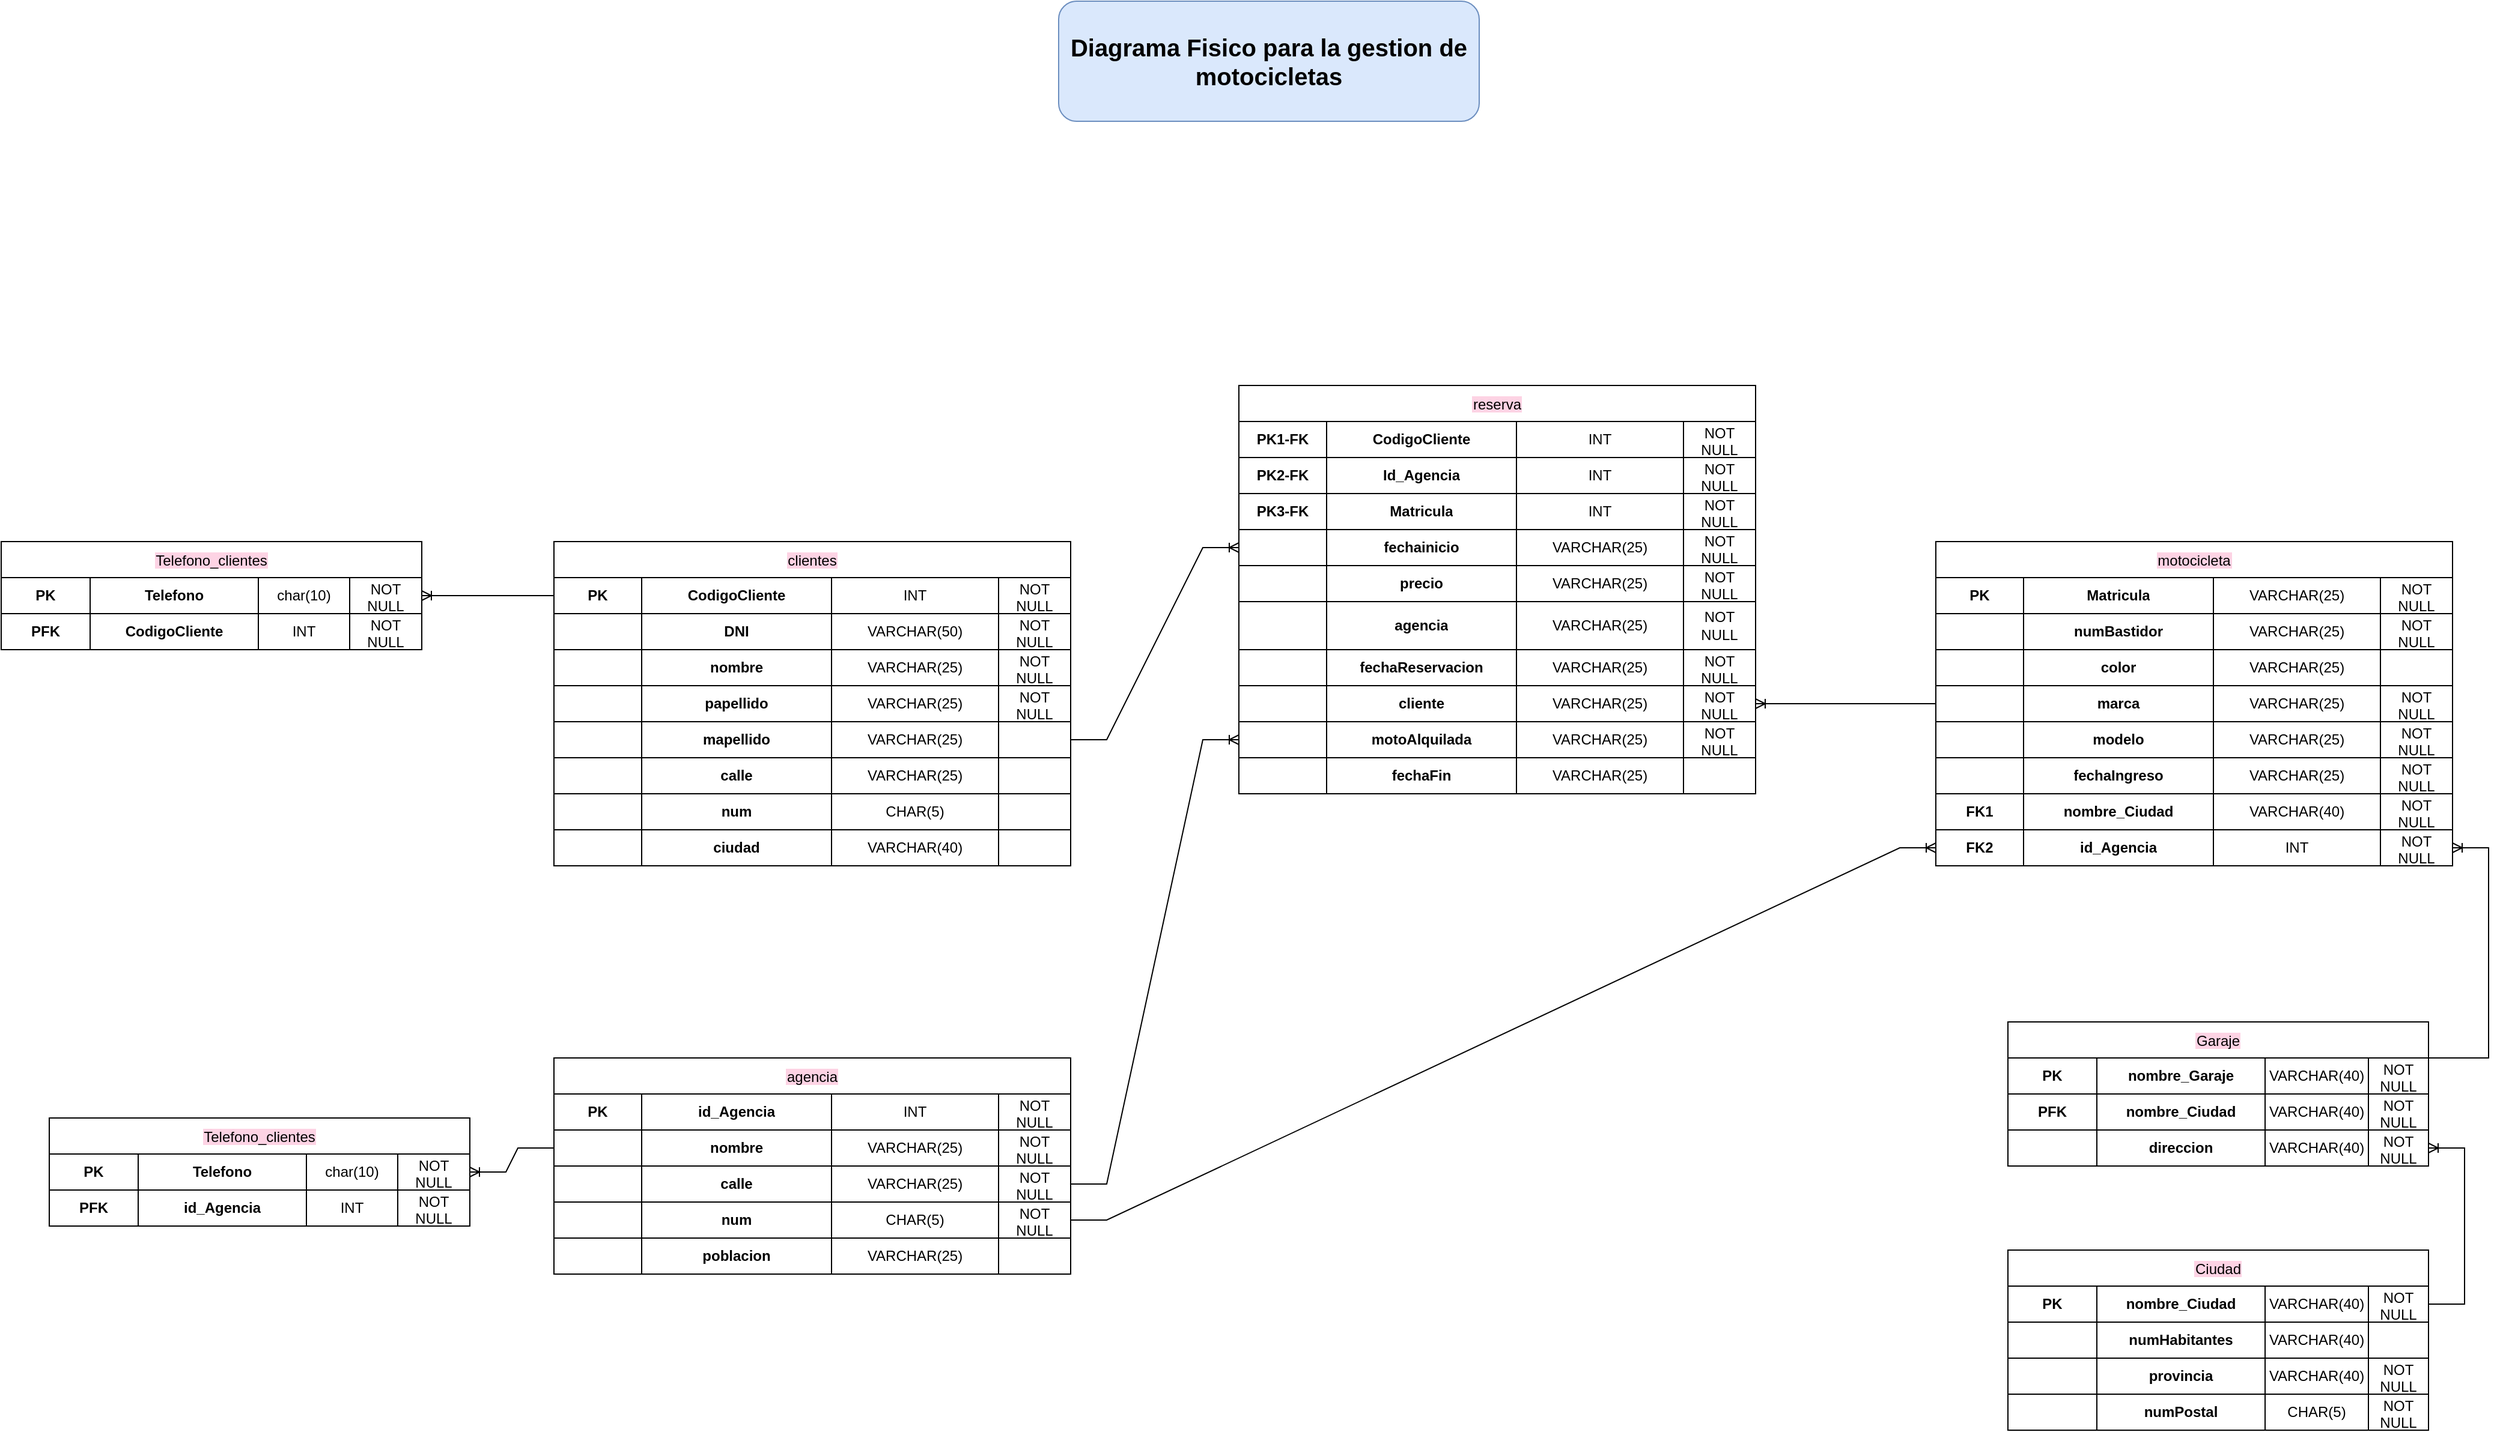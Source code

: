 <mxfile version="21.6.5" type="device">
  <diagram name="Página-1" id="0205g9sbt-EMqcJNwz6e">
    <mxGraphModel dx="1548" dy="1747" grid="1" gridSize="10" guides="1" tooltips="1" connect="1" arrows="1" fold="1" page="1" pageScale="1" pageWidth="850" pageHeight="1100" math="0" shadow="0">
      <root>
        <mxCell id="0" />
        <mxCell id="1" parent="0" />
        <mxCell id="dFZCgzNrSdGZgq4EOUNG-1" value="Telefono_clientes" style="shape=table;startSize=30;container=1;collapsible=0;childLayout=tableLayout;strokeColor=default;fontSize=12;fontStyle=0;labelBackgroundColor=#fdd3e4;" vertex="1" parent="1">
          <mxGeometry x="-630" y="-580" width="350" height="90" as="geometry" />
        </mxCell>
        <mxCell id="dFZCgzNrSdGZgq4EOUNG-2" value="" style="shape=tableRow;horizontal=0;startSize=0;swimlaneHead=0;swimlaneBody=0;strokeColor=inherit;top=0;left=0;bottom=0;right=0;collapsible=0;dropTarget=0;fillColor=none;points=[[0,0.5],[1,0.5]];portConstraint=eastwest;fontSize=12;" vertex="1" parent="dFZCgzNrSdGZgq4EOUNG-1">
          <mxGeometry y="30" width="350" height="30" as="geometry" />
        </mxCell>
        <mxCell id="dFZCgzNrSdGZgq4EOUNG-3" value="&lt;b style=&quot;font-size: 12px;&quot;&gt;PK&lt;/b&gt;" style="shape=partialRectangle;html=1;whiteSpace=wrap;connectable=0;strokeColor=inherit;overflow=hidden;fillColor=none;top=0;left=0;bottom=0;right=0;pointerEvents=1;fontSize=12;" vertex="1" parent="dFZCgzNrSdGZgq4EOUNG-2">
          <mxGeometry width="74" height="30" as="geometry">
            <mxRectangle width="74" height="30" as="alternateBounds" />
          </mxGeometry>
        </mxCell>
        <mxCell id="dFZCgzNrSdGZgq4EOUNG-4" value="&lt;b style=&quot;font-size: 12px;&quot;&gt;Telefono&lt;/b&gt;" style="shape=partialRectangle;html=1;whiteSpace=wrap;connectable=0;strokeColor=inherit;overflow=hidden;fillColor=none;top=0;left=0;bottom=0;right=0;pointerEvents=1;fontSize=12;" vertex="1" parent="dFZCgzNrSdGZgq4EOUNG-2">
          <mxGeometry x="74" width="140" height="30" as="geometry">
            <mxRectangle width="140" height="30" as="alternateBounds" />
          </mxGeometry>
        </mxCell>
        <mxCell id="dFZCgzNrSdGZgq4EOUNG-5" value="char(10)" style="shape=partialRectangle;html=1;whiteSpace=wrap;connectable=0;strokeColor=inherit;overflow=hidden;fillColor=none;top=0;left=0;bottom=0;right=0;pointerEvents=1;fontSize=12;" vertex="1" parent="dFZCgzNrSdGZgq4EOUNG-2">
          <mxGeometry x="214" width="76" height="30" as="geometry">
            <mxRectangle width="76" height="30" as="alternateBounds" />
          </mxGeometry>
        </mxCell>
        <mxCell id="dFZCgzNrSdGZgq4EOUNG-6" value="NOT NULL" style="shape=partialRectangle;html=1;whiteSpace=wrap;connectable=0;strokeColor=inherit;overflow=hidden;fillColor=none;top=0;left=0;bottom=0;right=0;pointerEvents=1;fontSize=12;" vertex="1" parent="dFZCgzNrSdGZgq4EOUNG-2">
          <mxGeometry x="290" width="60" height="30" as="geometry">
            <mxRectangle width="60" height="30" as="alternateBounds" />
          </mxGeometry>
        </mxCell>
        <mxCell id="dFZCgzNrSdGZgq4EOUNG-7" value="" style="shape=tableRow;horizontal=0;startSize=0;swimlaneHead=0;swimlaneBody=0;strokeColor=inherit;top=0;left=0;bottom=0;right=0;collapsible=0;dropTarget=0;fillColor=none;points=[[0,0.5],[1,0.5]];portConstraint=eastwest;fontSize=16;" vertex="1" parent="dFZCgzNrSdGZgq4EOUNG-1">
          <mxGeometry y="60" width="350" height="30" as="geometry" />
        </mxCell>
        <mxCell id="dFZCgzNrSdGZgq4EOUNG-8" value="PFK" style="shape=partialRectangle;html=1;whiteSpace=wrap;connectable=0;strokeColor=inherit;overflow=hidden;fillColor=none;top=0;left=0;bottom=0;right=0;pointerEvents=1;fontSize=12;fontStyle=1" vertex="1" parent="dFZCgzNrSdGZgq4EOUNG-7">
          <mxGeometry width="74" height="30" as="geometry">
            <mxRectangle width="74" height="30" as="alternateBounds" />
          </mxGeometry>
        </mxCell>
        <mxCell id="dFZCgzNrSdGZgq4EOUNG-9" value="&lt;b style=&quot;font-size: 12px;&quot;&gt;CodigoCliente&lt;/b&gt;" style="shape=partialRectangle;html=1;whiteSpace=wrap;connectable=0;strokeColor=inherit;overflow=hidden;fillColor=none;top=0;left=0;bottom=0;right=0;pointerEvents=1;fontSize=12;" vertex="1" parent="dFZCgzNrSdGZgq4EOUNG-7">
          <mxGeometry x="74" width="140" height="30" as="geometry">
            <mxRectangle width="140" height="30" as="alternateBounds" />
          </mxGeometry>
        </mxCell>
        <mxCell id="dFZCgzNrSdGZgq4EOUNG-10" value="INT" style="shape=partialRectangle;html=1;whiteSpace=wrap;connectable=0;strokeColor=inherit;overflow=hidden;fillColor=none;top=0;left=0;bottom=0;right=0;pointerEvents=1;fontSize=12;" vertex="1" parent="dFZCgzNrSdGZgq4EOUNG-7">
          <mxGeometry x="214" width="76" height="30" as="geometry">
            <mxRectangle width="76" height="30" as="alternateBounds" />
          </mxGeometry>
        </mxCell>
        <mxCell id="dFZCgzNrSdGZgq4EOUNG-11" value="NOT NULL" style="shape=partialRectangle;html=1;whiteSpace=wrap;connectable=0;strokeColor=inherit;overflow=hidden;fillColor=none;top=0;left=0;bottom=0;right=0;pointerEvents=1;fontSize=12;" vertex="1" parent="dFZCgzNrSdGZgq4EOUNG-7">
          <mxGeometry x="290" width="60" height="30" as="geometry">
            <mxRectangle width="60" height="30" as="alternateBounds" />
          </mxGeometry>
        </mxCell>
        <mxCell id="dFZCgzNrSdGZgq4EOUNG-12" value="" style="edgeStyle=entityRelationEdgeStyle;fontSize=12;html=1;endArrow=ERoneToMany;rounded=0;entryX=1;entryY=0.5;entryDx=0;entryDy=0;exitX=0;exitY=0.5;exitDx=0;exitDy=0;" edge="1" parent="1" source="dFZCgzNrSdGZgq4EOUNG-14" target="dFZCgzNrSdGZgq4EOUNG-2">
          <mxGeometry width="100" height="100" relative="1" as="geometry">
            <mxPoint x="-60" y="-540" as="sourcePoint" />
            <mxPoint x="-190" y="-530" as="targetPoint" />
          </mxGeometry>
        </mxCell>
        <mxCell id="dFZCgzNrSdGZgq4EOUNG-13" value="clientes" style="shape=table;startSize=30;container=1;collapsible=0;childLayout=tableLayout;strokeColor=default;fontSize=12;fontStyle=0;labelBackgroundColor=#fdd3e4;" vertex="1" parent="1">
          <mxGeometry x="-170" y="-580" width="430" height="270" as="geometry" />
        </mxCell>
        <mxCell id="dFZCgzNrSdGZgq4EOUNG-14" value="" style="shape=tableRow;horizontal=0;startSize=0;swimlaneHead=0;swimlaneBody=0;strokeColor=inherit;top=0;left=0;bottom=0;right=0;collapsible=0;dropTarget=0;fillColor=none;points=[[0,0.5],[1,0.5]];portConstraint=eastwest;fontSize=12;" vertex="1" parent="dFZCgzNrSdGZgq4EOUNG-13">
          <mxGeometry y="30" width="430" height="30" as="geometry" />
        </mxCell>
        <mxCell id="dFZCgzNrSdGZgq4EOUNG-15" value="&lt;b style=&quot;font-size: 12px;&quot;&gt;PK&lt;/b&gt;" style="shape=partialRectangle;html=1;whiteSpace=wrap;connectable=0;strokeColor=inherit;overflow=hidden;fillColor=none;top=0;left=0;bottom=0;right=0;pointerEvents=1;fontSize=12;" vertex="1" parent="dFZCgzNrSdGZgq4EOUNG-14">
          <mxGeometry width="73" height="30" as="geometry">
            <mxRectangle width="73" height="30" as="alternateBounds" />
          </mxGeometry>
        </mxCell>
        <mxCell id="dFZCgzNrSdGZgq4EOUNG-16" value="&lt;b style=&quot;font-size: 12px;&quot;&gt;CodigoCliente&lt;/b&gt;" style="shape=partialRectangle;html=1;whiteSpace=wrap;connectable=0;strokeColor=inherit;overflow=hidden;fillColor=none;top=0;left=0;bottom=0;right=0;pointerEvents=1;fontSize=12;" vertex="1" parent="dFZCgzNrSdGZgq4EOUNG-14">
          <mxGeometry x="73" width="158" height="30" as="geometry">
            <mxRectangle width="158" height="30" as="alternateBounds" />
          </mxGeometry>
        </mxCell>
        <mxCell id="dFZCgzNrSdGZgq4EOUNG-17" value="INT" style="shape=partialRectangle;html=1;whiteSpace=wrap;connectable=0;strokeColor=inherit;overflow=hidden;fillColor=none;top=0;left=0;bottom=0;right=0;pointerEvents=1;fontSize=12;" vertex="1" parent="dFZCgzNrSdGZgq4EOUNG-14">
          <mxGeometry x="231" width="139" height="30" as="geometry">
            <mxRectangle width="139" height="30" as="alternateBounds" />
          </mxGeometry>
        </mxCell>
        <mxCell id="dFZCgzNrSdGZgq4EOUNG-18" value="NOT NULL" style="shape=partialRectangle;html=1;whiteSpace=wrap;connectable=0;strokeColor=inherit;overflow=hidden;fillColor=none;top=0;left=0;bottom=0;right=0;pointerEvents=1;fontSize=12;" vertex="1" parent="dFZCgzNrSdGZgq4EOUNG-14">
          <mxGeometry x="370" width="60" height="30" as="geometry">
            <mxRectangle width="60" height="30" as="alternateBounds" />
          </mxGeometry>
        </mxCell>
        <mxCell id="dFZCgzNrSdGZgq4EOUNG-19" value="" style="shape=tableRow;horizontal=0;startSize=0;swimlaneHead=0;swimlaneBody=0;strokeColor=inherit;top=0;left=0;bottom=0;right=0;collapsible=0;dropTarget=0;fillColor=none;points=[[0,0.5],[1,0.5]];portConstraint=eastwest;fontSize=16;" vertex="1" parent="dFZCgzNrSdGZgq4EOUNG-13">
          <mxGeometry y="60" width="430" height="30" as="geometry" />
        </mxCell>
        <mxCell id="dFZCgzNrSdGZgq4EOUNG-20" value="" style="shape=partialRectangle;html=1;whiteSpace=wrap;connectable=0;strokeColor=inherit;overflow=hidden;fillColor=none;top=0;left=0;bottom=0;right=0;pointerEvents=1;fontSize=12;fontStyle=1" vertex="1" parent="dFZCgzNrSdGZgq4EOUNG-19">
          <mxGeometry width="73" height="30" as="geometry">
            <mxRectangle width="73" height="30" as="alternateBounds" />
          </mxGeometry>
        </mxCell>
        <mxCell id="dFZCgzNrSdGZgq4EOUNG-21" value="&lt;b style=&quot;font-size: 12px;&quot;&gt;DNI&lt;/b&gt;" style="shape=partialRectangle;html=1;whiteSpace=wrap;connectable=0;strokeColor=inherit;overflow=hidden;fillColor=none;top=0;left=0;bottom=0;right=0;pointerEvents=1;fontSize=12;" vertex="1" parent="dFZCgzNrSdGZgq4EOUNG-19">
          <mxGeometry x="73" width="158" height="30" as="geometry">
            <mxRectangle width="158" height="30" as="alternateBounds" />
          </mxGeometry>
        </mxCell>
        <mxCell id="dFZCgzNrSdGZgq4EOUNG-22" value="VARCHAR(50)" style="shape=partialRectangle;html=1;whiteSpace=wrap;connectable=0;strokeColor=inherit;overflow=hidden;fillColor=none;top=0;left=0;bottom=0;right=0;pointerEvents=1;fontSize=12;" vertex="1" parent="dFZCgzNrSdGZgq4EOUNG-19">
          <mxGeometry x="231" width="139" height="30" as="geometry">
            <mxRectangle width="139" height="30" as="alternateBounds" />
          </mxGeometry>
        </mxCell>
        <mxCell id="dFZCgzNrSdGZgq4EOUNG-23" value="NOT NULL" style="shape=partialRectangle;html=1;whiteSpace=wrap;connectable=0;strokeColor=inherit;overflow=hidden;fillColor=none;top=0;left=0;bottom=0;right=0;pointerEvents=1;fontSize=12;" vertex="1" parent="dFZCgzNrSdGZgq4EOUNG-19">
          <mxGeometry x="370" width="60" height="30" as="geometry">
            <mxRectangle width="60" height="30" as="alternateBounds" />
          </mxGeometry>
        </mxCell>
        <mxCell id="dFZCgzNrSdGZgq4EOUNG-24" value="" style="shape=tableRow;horizontal=0;startSize=0;swimlaneHead=0;swimlaneBody=0;strokeColor=inherit;top=0;left=0;bottom=0;right=0;collapsible=0;dropTarget=0;fillColor=none;points=[[0,0.5],[1,0.5]];portConstraint=eastwest;fontSize=16;" vertex="1" parent="dFZCgzNrSdGZgq4EOUNG-13">
          <mxGeometry y="90" width="430" height="30" as="geometry" />
        </mxCell>
        <mxCell id="dFZCgzNrSdGZgq4EOUNG-25" value="" style="shape=partialRectangle;html=1;whiteSpace=wrap;connectable=0;strokeColor=inherit;overflow=hidden;fillColor=none;top=0;left=0;bottom=0;right=0;pointerEvents=1;fontSize=12;fontStyle=1" vertex="1" parent="dFZCgzNrSdGZgq4EOUNG-24">
          <mxGeometry width="73" height="30" as="geometry">
            <mxRectangle width="73" height="30" as="alternateBounds" />
          </mxGeometry>
        </mxCell>
        <mxCell id="dFZCgzNrSdGZgq4EOUNG-26" value="&lt;b style=&quot;font-size: 12px;&quot;&gt;nombre&lt;/b&gt;" style="shape=partialRectangle;html=1;whiteSpace=wrap;connectable=0;strokeColor=inherit;overflow=hidden;fillColor=none;top=0;left=0;bottom=0;right=0;pointerEvents=1;fontSize=12;" vertex="1" parent="dFZCgzNrSdGZgq4EOUNG-24">
          <mxGeometry x="73" width="158" height="30" as="geometry">
            <mxRectangle width="158" height="30" as="alternateBounds" />
          </mxGeometry>
        </mxCell>
        <mxCell id="dFZCgzNrSdGZgq4EOUNG-27" value="VARCHAR(25)" style="shape=partialRectangle;html=1;whiteSpace=wrap;connectable=0;strokeColor=inherit;overflow=hidden;fillColor=none;top=0;left=0;bottom=0;right=0;pointerEvents=1;fontSize=12;" vertex="1" parent="dFZCgzNrSdGZgq4EOUNG-24">
          <mxGeometry x="231" width="139" height="30" as="geometry">
            <mxRectangle width="139" height="30" as="alternateBounds" />
          </mxGeometry>
        </mxCell>
        <mxCell id="dFZCgzNrSdGZgq4EOUNG-28" value="NOT NULL" style="shape=partialRectangle;html=1;whiteSpace=wrap;connectable=0;strokeColor=inherit;overflow=hidden;fillColor=none;top=0;left=0;bottom=0;right=0;pointerEvents=1;fontSize=12;" vertex="1" parent="dFZCgzNrSdGZgq4EOUNG-24">
          <mxGeometry x="370" width="60" height="30" as="geometry">
            <mxRectangle width="60" height="30" as="alternateBounds" />
          </mxGeometry>
        </mxCell>
        <mxCell id="dFZCgzNrSdGZgq4EOUNG-29" value="" style="shape=tableRow;horizontal=0;startSize=0;swimlaneHead=0;swimlaneBody=0;strokeColor=inherit;top=0;left=0;bottom=0;right=0;collapsible=0;dropTarget=0;fillColor=none;points=[[0,0.5],[1,0.5]];portConstraint=eastwest;fontSize=16;" vertex="1" parent="dFZCgzNrSdGZgq4EOUNG-13">
          <mxGeometry y="120" width="430" height="30" as="geometry" />
        </mxCell>
        <mxCell id="dFZCgzNrSdGZgq4EOUNG-30" value="" style="shape=partialRectangle;html=1;whiteSpace=wrap;connectable=0;strokeColor=inherit;overflow=hidden;fillColor=none;top=0;left=0;bottom=0;right=0;pointerEvents=1;fontSize=12;fontStyle=1" vertex="1" parent="dFZCgzNrSdGZgq4EOUNG-29">
          <mxGeometry width="73" height="30" as="geometry">
            <mxRectangle width="73" height="30" as="alternateBounds" />
          </mxGeometry>
        </mxCell>
        <mxCell id="dFZCgzNrSdGZgq4EOUNG-31" value="&lt;b style=&quot;font-size: 12px;&quot;&gt;papellido&lt;/b&gt;" style="shape=partialRectangle;html=1;whiteSpace=wrap;connectable=0;strokeColor=inherit;overflow=hidden;fillColor=none;top=0;left=0;bottom=0;right=0;pointerEvents=1;fontSize=12;" vertex="1" parent="dFZCgzNrSdGZgq4EOUNG-29">
          <mxGeometry x="73" width="158" height="30" as="geometry">
            <mxRectangle width="158" height="30" as="alternateBounds" />
          </mxGeometry>
        </mxCell>
        <mxCell id="dFZCgzNrSdGZgq4EOUNG-32" value="VARCHAR(25)" style="shape=partialRectangle;html=1;whiteSpace=wrap;connectable=0;strokeColor=inherit;overflow=hidden;fillColor=none;top=0;left=0;bottom=0;right=0;pointerEvents=1;fontSize=12;" vertex="1" parent="dFZCgzNrSdGZgq4EOUNG-29">
          <mxGeometry x="231" width="139" height="30" as="geometry">
            <mxRectangle width="139" height="30" as="alternateBounds" />
          </mxGeometry>
        </mxCell>
        <mxCell id="dFZCgzNrSdGZgq4EOUNG-33" value="NOT NULL" style="shape=partialRectangle;html=1;whiteSpace=wrap;connectable=0;strokeColor=inherit;overflow=hidden;fillColor=none;top=0;left=0;bottom=0;right=0;pointerEvents=1;fontSize=12;" vertex="1" parent="dFZCgzNrSdGZgq4EOUNG-29">
          <mxGeometry x="370" width="60" height="30" as="geometry">
            <mxRectangle width="60" height="30" as="alternateBounds" />
          </mxGeometry>
        </mxCell>
        <mxCell id="dFZCgzNrSdGZgq4EOUNG-34" value="" style="shape=tableRow;horizontal=0;startSize=0;swimlaneHead=0;swimlaneBody=0;strokeColor=inherit;top=0;left=0;bottom=0;right=0;collapsible=0;dropTarget=0;fillColor=none;points=[[0,0.5],[1,0.5]];portConstraint=eastwest;fontSize=16;" vertex="1" parent="dFZCgzNrSdGZgq4EOUNG-13">
          <mxGeometry y="150" width="430" height="30" as="geometry" />
        </mxCell>
        <mxCell id="dFZCgzNrSdGZgq4EOUNG-35" value="" style="shape=partialRectangle;html=1;whiteSpace=wrap;connectable=0;strokeColor=inherit;overflow=hidden;fillColor=none;top=0;left=0;bottom=0;right=0;pointerEvents=1;fontSize=12;fontStyle=1" vertex="1" parent="dFZCgzNrSdGZgq4EOUNG-34">
          <mxGeometry width="73" height="30" as="geometry">
            <mxRectangle width="73" height="30" as="alternateBounds" />
          </mxGeometry>
        </mxCell>
        <mxCell id="dFZCgzNrSdGZgq4EOUNG-36" value="&lt;b style=&quot;font-size: 12px;&quot;&gt;mapellido&lt;/b&gt;" style="shape=partialRectangle;html=1;whiteSpace=wrap;connectable=0;strokeColor=inherit;overflow=hidden;fillColor=none;top=0;left=0;bottom=0;right=0;pointerEvents=1;fontSize=12;" vertex="1" parent="dFZCgzNrSdGZgq4EOUNG-34">
          <mxGeometry x="73" width="158" height="30" as="geometry">
            <mxRectangle width="158" height="30" as="alternateBounds" />
          </mxGeometry>
        </mxCell>
        <mxCell id="dFZCgzNrSdGZgq4EOUNG-37" value="VARCHAR(25)" style="shape=partialRectangle;html=1;whiteSpace=wrap;connectable=0;strokeColor=inherit;overflow=hidden;fillColor=none;top=0;left=0;bottom=0;right=0;pointerEvents=1;fontSize=12;" vertex="1" parent="dFZCgzNrSdGZgq4EOUNG-34">
          <mxGeometry x="231" width="139" height="30" as="geometry">
            <mxRectangle width="139" height="30" as="alternateBounds" />
          </mxGeometry>
        </mxCell>
        <mxCell id="dFZCgzNrSdGZgq4EOUNG-38" value="" style="shape=partialRectangle;html=1;whiteSpace=wrap;connectable=0;strokeColor=inherit;overflow=hidden;fillColor=none;top=0;left=0;bottom=0;right=0;pointerEvents=1;fontSize=12;" vertex="1" parent="dFZCgzNrSdGZgq4EOUNG-34">
          <mxGeometry x="370" width="60" height="30" as="geometry">
            <mxRectangle width="60" height="30" as="alternateBounds" />
          </mxGeometry>
        </mxCell>
        <mxCell id="dFZCgzNrSdGZgq4EOUNG-39" value="" style="shape=tableRow;horizontal=0;startSize=0;swimlaneHead=0;swimlaneBody=0;strokeColor=inherit;top=0;left=0;bottom=0;right=0;collapsible=0;dropTarget=0;fillColor=none;points=[[0,0.5],[1,0.5]];portConstraint=eastwest;fontSize=16;" vertex="1" parent="dFZCgzNrSdGZgq4EOUNG-13">
          <mxGeometry y="180" width="430" height="30" as="geometry" />
        </mxCell>
        <mxCell id="dFZCgzNrSdGZgq4EOUNG-40" value="" style="shape=partialRectangle;html=1;whiteSpace=wrap;connectable=0;strokeColor=inherit;overflow=hidden;fillColor=none;top=0;left=0;bottom=0;right=0;pointerEvents=1;fontSize=12;fontStyle=1" vertex="1" parent="dFZCgzNrSdGZgq4EOUNG-39">
          <mxGeometry width="73" height="30" as="geometry">
            <mxRectangle width="73" height="30" as="alternateBounds" />
          </mxGeometry>
        </mxCell>
        <mxCell id="dFZCgzNrSdGZgq4EOUNG-41" value="&lt;b style=&quot;font-size: 12px;&quot;&gt;calle&lt;/b&gt;" style="shape=partialRectangle;html=1;whiteSpace=wrap;connectable=0;strokeColor=inherit;overflow=hidden;fillColor=none;top=0;left=0;bottom=0;right=0;pointerEvents=1;fontSize=12;" vertex="1" parent="dFZCgzNrSdGZgq4EOUNG-39">
          <mxGeometry x="73" width="158" height="30" as="geometry">
            <mxRectangle width="158" height="30" as="alternateBounds" />
          </mxGeometry>
        </mxCell>
        <mxCell id="dFZCgzNrSdGZgq4EOUNG-42" value="VARCHAR(25)" style="shape=partialRectangle;html=1;whiteSpace=wrap;connectable=0;strokeColor=inherit;overflow=hidden;fillColor=none;top=0;left=0;bottom=0;right=0;pointerEvents=1;fontSize=12;" vertex="1" parent="dFZCgzNrSdGZgq4EOUNG-39">
          <mxGeometry x="231" width="139" height="30" as="geometry">
            <mxRectangle width="139" height="30" as="alternateBounds" />
          </mxGeometry>
        </mxCell>
        <mxCell id="dFZCgzNrSdGZgq4EOUNG-43" value="" style="shape=partialRectangle;html=1;whiteSpace=wrap;connectable=0;strokeColor=inherit;overflow=hidden;fillColor=none;top=0;left=0;bottom=0;right=0;pointerEvents=1;fontSize=12;" vertex="1" parent="dFZCgzNrSdGZgq4EOUNG-39">
          <mxGeometry x="370" width="60" height="30" as="geometry">
            <mxRectangle width="60" height="30" as="alternateBounds" />
          </mxGeometry>
        </mxCell>
        <mxCell id="dFZCgzNrSdGZgq4EOUNG-44" value="" style="shape=tableRow;horizontal=0;startSize=0;swimlaneHead=0;swimlaneBody=0;strokeColor=inherit;top=0;left=0;bottom=0;right=0;collapsible=0;dropTarget=0;fillColor=none;points=[[0,0.5],[1,0.5]];portConstraint=eastwest;fontSize=16;" vertex="1" parent="dFZCgzNrSdGZgq4EOUNG-13">
          <mxGeometry y="210" width="430" height="30" as="geometry" />
        </mxCell>
        <mxCell id="dFZCgzNrSdGZgq4EOUNG-45" value="" style="shape=partialRectangle;html=1;whiteSpace=wrap;connectable=0;strokeColor=inherit;overflow=hidden;fillColor=none;top=0;left=0;bottom=0;right=0;pointerEvents=1;fontSize=12;fontStyle=1" vertex="1" parent="dFZCgzNrSdGZgq4EOUNG-44">
          <mxGeometry width="73" height="30" as="geometry">
            <mxRectangle width="73" height="30" as="alternateBounds" />
          </mxGeometry>
        </mxCell>
        <mxCell id="dFZCgzNrSdGZgq4EOUNG-46" value="&lt;b style=&quot;font-size: 12px;&quot;&gt;num&lt;/b&gt;" style="shape=partialRectangle;html=1;whiteSpace=wrap;connectable=0;strokeColor=inherit;overflow=hidden;fillColor=none;top=0;left=0;bottom=0;right=0;pointerEvents=1;fontSize=12;" vertex="1" parent="dFZCgzNrSdGZgq4EOUNG-44">
          <mxGeometry x="73" width="158" height="30" as="geometry">
            <mxRectangle width="158" height="30" as="alternateBounds" />
          </mxGeometry>
        </mxCell>
        <mxCell id="dFZCgzNrSdGZgq4EOUNG-47" value="CHAR(5)" style="shape=partialRectangle;html=1;whiteSpace=wrap;connectable=0;strokeColor=inherit;overflow=hidden;fillColor=none;top=0;left=0;bottom=0;right=0;pointerEvents=1;fontSize=12;" vertex="1" parent="dFZCgzNrSdGZgq4EOUNG-44">
          <mxGeometry x="231" width="139" height="30" as="geometry">
            <mxRectangle width="139" height="30" as="alternateBounds" />
          </mxGeometry>
        </mxCell>
        <mxCell id="dFZCgzNrSdGZgq4EOUNG-48" value="" style="shape=partialRectangle;html=1;whiteSpace=wrap;connectable=0;strokeColor=inherit;overflow=hidden;fillColor=none;top=0;left=0;bottom=0;right=0;pointerEvents=1;fontSize=12;" vertex="1" parent="dFZCgzNrSdGZgq4EOUNG-44">
          <mxGeometry x="370" width="60" height="30" as="geometry">
            <mxRectangle width="60" height="30" as="alternateBounds" />
          </mxGeometry>
        </mxCell>
        <mxCell id="dFZCgzNrSdGZgq4EOUNG-49" value="" style="shape=tableRow;horizontal=0;startSize=0;swimlaneHead=0;swimlaneBody=0;strokeColor=inherit;top=0;left=0;bottom=0;right=0;collapsible=0;dropTarget=0;fillColor=none;points=[[0,0.5],[1,0.5]];portConstraint=eastwest;fontSize=16;" vertex="1" parent="dFZCgzNrSdGZgq4EOUNG-13">
          <mxGeometry y="240" width="430" height="30" as="geometry" />
        </mxCell>
        <mxCell id="dFZCgzNrSdGZgq4EOUNG-50" value="" style="shape=partialRectangle;html=1;whiteSpace=wrap;connectable=0;strokeColor=inherit;overflow=hidden;fillColor=none;top=0;left=0;bottom=0;right=0;pointerEvents=1;fontSize=12;fontStyle=1" vertex="1" parent="dFZCgzNrSdGZgq4EOUNG-49">
          <mxGeometry width="73" height="30" as="geometry">
            <mxRectangle width="73" height="30" as="alternateBounds" />
          </mxGeometry>
        </mxCell>
        <mxCell id="dFZCgzNrSdGZgq4EOUNG-51" value="&lt;b style=&quot;font-size: 12px;&quot;&gt;ciudad&lt;/b&gt;" style="shape=partialRectangle;html=1;whiteSpace=wrap;connectable=0;strokeColor=inherit;overflow=hidden;fillColor=none;top=0;left=0;bottom=0;right=0;pointerEvents=1;fontSize=12;" vertex="1" parent="dFZCgzNrSdGZgq4EOUNG-49">
          <mxGeometry x="73" width="158" height="30" as="geometry">
            <mxRectangle width="158" height="30" as="alternateBounds" />
          </mxGeometry>
        </mxCell>
        <mxCell id="dFZCgzNrSdGZgq4EOUNG-52" value="VARCHAR(40)" style="shape=partialRectangle;html=1;whiteSpace=wrap;connectable=0;strokeColor=inherit;overflow=hidden;fillColor=none;top=0;left=0;bottom=0;right=0;pointerEvents=1;fontSize=12;" vertex="1" parent="dFZCgzNrSdGZgq4EOUNG-49">
          <mxGeometry x="231" width="139" height="30" as="geometry">
            <mxRectangle width="139" height="30" as="alternateBounds" />
          </mxGeometry>
        </mxCell>
        <mxCell id="dFZCgzNrSdGZgq4EOUNG-53" value="" style="shape=partialRectangle;html=1;whiteSpace=wrap;connectable=0;strokeColor=inherit;overflow=hidden;fillColor=none;top=0;left=0;bottom=0;right=0;pointerEvents=1;fontSize=12;" vertex="1" parent="dFZCgzNrSdGZgq4EOUNG-49">
          <mxGeometry x="370" width="60" height="30" as="geometry">
            <mxRectangle width="60" height="30" as="alternateBounds" />
          </mxGeometry>
        </mxCell>
        <mxCell id="dFZCgzNrSdGZgq4EOUNG-54" value="reserva" style="shape=table;startSize=30;container=1;collapsible=0;childLayout=tableLayout;strokeColor=default;fontSize=12;fontStyle=0;labelBackgroundColor=#fdd3e4;" vertex="1" parent="1">
          <mxGeometry x="400" y="-710" width="430" height="340" as="geometry" />
        </mxCell>
        <mxCell id="dFZCgzNrSdGZgq4EOUNG-55" value="" style="shape=tableRow;horizontal=0;startSize=0;swimlaneHead=0;swimlaneBody=0;strokeColor=inherit;top=0;left=0;bottom=0;right=0;collapsible=0;dropTarget=0;fillColor=none;points=[[0,0.5],[1,0.5]];portConstraint=eastwest;fontSize=12;" vertex="1" parent="dFZCgzNrSdGZgq4EOUNG-54">
          <mxGeometry y="30" width="430" height="30" as="geometry" />
        </mxCell>
        <mxCell id="dFZCgzNrSdGZgq4EOUNG-56" value="&lt;b style=&quot;font-size: 12px;&quot;&gt;PK1-FK&lt;/b&gt;" style="shape=partialRectangle;html=1;whiteSpace=wrap;connectable=0;strokeColor=inherit;overflow=hidden;fillColor=none;top=0;left=0;bottom=0;right=0;pointerEvents=1;fontSize=12;" vertex="1" parent="dFZCgzNrSdGZgq4EOUNG-55">
          <mxGeometry width="73" height="30" as="geometry">
            <mxRectangle width="73" height="30" as="alternateBounds" />
          </mxGeometry>
        </mxCell>
        <mxCell id="dFZCgzNrSdGZgq4EOUNG-57" value="&lt;b style=&quot;font-size: 12px;&quot;&gt;CodigoCliente&lt;/b&gt;" style="shape=partialRectangle;html=1;whiteSpace=wrap;connectable=0;strokeColor=inherit;overflow=hidden;fillColor=none;top=0;left=0;bottom=0;right=0;pointerEvents=1;fontSize=12;" vertex="1" parent="dFZCgzNrSdGZgq4EOUNG-55">
          <mxGeometry x="73" width="158" height="30" as="geometry">
            <mxRectangle width="158" height="30" as="alternateBounds" />
          </mxGeometry>
        </mxCell>
        <mxCell id="dFZCgzNrSdGZgq4EOUNG-58" value="INT" style="shape=partialRectangle;html=1;whiteSpace=wrap;connectable=0;strokeColor=inherit;overflow=hidden;fillColor=none;top=0;left=0;bottom=0;right=0;pointerEvents=1;fontSize=12;" vertex="1" parent="dFZCgzNrSdGZgq4EOUNG-55">
          <mxGeometry x="231" width="139" height="30" as="geometry">
            <mxRectangle width="139" height="30" as="alternateBounds" />
          </mxGeometry>
        </mxCell>
        <mxCell id="dFZCgzNrSdGZgq4EOUNG-59" value="NOT NULL" style="shape=partialRectangle;html=1;whiteSpace=wrap;connectable=0;strokeColor=inherit;overflow=hidden;fillColor=none;top=0;left=0;bottom=0;right=0;pointerEvents=1;fontSize=12;" vertex="1" parent="dFZCgzNrSdGZgq4EOUNG-55">
          <mxGeometry x="370" width="60" height="30" as="geometry">
            <mxRectangle width="60" height="30" as="alternateBounds" />
          </mxGeometry>
        </mxCell>
        <mxCell id="dFZCgzNrSdGZgq4EOUNG-60" value="" style="shape=tableRow;horizontal=0;startSize=0;swimlaneHead=0;swimlaneBody=0;strokeColor=inherit;top=0;left=0;bottom=0;right=0;collapsible=0;dropTarget=0;fillColor=none;points=[[0,0.5],[1,0.5]];portConstraint=eastwest;fontSize=16;" vertex="1" parent="dFZCgzNrSdGZgq4EOUNG-54">
          <mxGeometry y="60" width="430" height="30" as="geometry" />
        </mxCell>
        <mxCell id="dFZCgzNrSdGZgq4EOUNG-61" value="PK2-FK" style="shape=partialRectangle;html=1;whiteSpace=wrap;connectable=0;strokeColor=inherit;overflow=hidden;fillColor=none;top=0;left=0;bottom=0;right=0;pointerEvents=1;fontSize=12;fontStyle=1" vertex="1" parent="dFZCgzNrSdGZgq4EOUNG-60">
          <mxGeometry width="73" height="30" as="geometry">
            <mxRectangle width="73" height="30" as="alternateBounds" />
          </mxGeometry>
        </mxCell>
        <mxCell id="dFZCgzNrSdGZgq4EOUNG-62" value="&lt;b style=&quot;font-size: 12px;&quot;&gt;Id_Agencia&lt;/b&gt;" style="shape=partialRectangle;html=1;whiteSpace=wrap;connectable=0;strokeColor=inherit;overflow=hidden;fillColor=none;top=0;left=0;bottom=0;right=0;pointerEvents=1;fontSize=12;" vertex="1" parent="dFZCgzNrSdGZgq4EOUNG-60">
          <mxGeometry x="73" width="158" height="30" as="geometry">
            <mxRectangle width="158" height="30" as="alternateBounds" />
          </mxGeometry>
        </mxCell>
        <mxCell id="dFZCgzNrSdGZgq4EOUNG-63" value="INT" style="shape=partialRectangle;html=1;whiteSpace=wrap;connectable=0;strokeColor=inherit;overflow=hidden;fillColor=none;top=0;left=0;bottom=0;right=0;pointerEvents=1;fontSize=12;" vertex="1" parent="dFZCgzNrSdGZgq4EOUNG-60">
          <mxGeometry x="231" width="139" height="30" as="geometry">
            <mxRectangle width="139" height="30" as="alternateBounds" />
          </mxGeometry>
        </mxCell>
        <mxCell id="dFZCgzNrSdGZgq4EOUNG-64" value="NOT NULL" style="shape=partialRectangle;html=1;whiteSpace=wrap;connectable=0;strokeColor=inherit;overflow=hidden;fillColor=none;top=0;left=0;bottom=0;right=0;pointerEvents=1;fontSize=12;" vertex="1" parent="dFZCgzNrSdGZgq4EOUNG-60">
          <mxGeometry x="370" width="60" height="30" as="geometry">
            <mxRectangle width="60" height="30" as="alternateBounds" />
          </mxGeometry>
        </mxCell>
        <mxCell id="dFZCgzNrSdGZgq4EOUNG-65" value="" style="shape=tableRow;horizontal=0;startSize=0;swimlaneHead=0;swimlaneBody=0;strokeColor=inherit;top=0;left=0;bottom=0;right=0;collapsible=0;dropTarget=0;fillColor=none;points=[[0,0.5],[1,0.5]];portConstraint=eastwest;fontSize=16;" vertex="1" parent="dFZCgzNrSdGZgq4EOUNG-54">
          <mxGeometry y="90" width="430" height="30" as="geometry" />
        </mxCell>
        <mxCell id="dFZCgzNrSdGZgq4EOUNG-66" value="PK3-FK" style="shape=partialRectangle;html=1;whiteSpace=wrap;connectable=0;strokeColor=inherit;overflow=hidden;fillColor=none;top=0;left=0;bottom=0;right=0;pointerEvents=1;fontSize=12;fontStyle=1" vertex="1" parent="dFZCgzNrSdGZgq4EOUNG-65">
          <mxGeometry width="73" height="30" as="geometry">
            <mxRectangle width="73" height="30" as="alternateBounds" />
          </mxGeometry>
        </mxCell>
        <mxCell id="dFZCgzNrSdGZgq4EOUNG-67" value="&lt;b style=&quot;font-size: 12px;&quot;&gt;Matricula&lt;/b&gt;" style="shape=partialRectangle;html=1;whiteSpace=wrap;connectable=0;strokeColor=inherit;overflow=hidden;fillColor=none;top=0;left=0;bottom=0;right=0;pointerEvents=1;fontSize=12;" vertex="1" parent="dFZCgzNrSdGZgq4EOUNG-65">
          <mxGeometry x="73" width="158" height="30" as="geometry">
            <mxRectangle width="158" height="30" as="alternateBounds" />
          </mxGeometry>
        </mxCell>
        <mxCell id="dFZCgzNrSdGZgq4EOUNG-68" value="INT" style="shape=partialRectangle;html=1;whiteSpace=wrap;connectable=0;strokeColor=inherit;overflow=hidden;fillColor=none;top=0;left=0;bottom=0;right=0;pointerEvents=1;fontSize=12;" vertex="1" parent="dFZCgzNrSdGZgq4EOUNG-65">
          <mxGeometry x="231" width="139" height="30" as="geometry">
            <mxRectangle width="139" height="30" as="alternateBounds" />
          </mxGeometry>
        </mxCell>
        <mxCell id="dFZCgzNrSdGZgq4EOUNG-69" value="NOT NULL" style="shape=partialRectangle;html=1;whiteSpace=wrap;connectable=0;strokeColor=inherit;overflow=hidden;fillColor=none;top=0;left=0;bottom=0;right=0;pointerEvents=1;fontSize=12;" vertex="1" parent="dFZCgzNrSdGZgq4EOUNG-65">
          <mxGeometry x="370" width="60" height="30" as="geometry">
            <mxRectangle width="60" height="30" as="alternateBounds" />
          </mxGeometry>
        </mxCell>
        <mxCell id="dFZCgzNrSdGZgq4EOUNG-70" value="" style="shape=tableRow;horizontal=0;startSize=0;swimlaneHead=0;swimlaneBody=0;strokeColor=inherit;top=0;left=0;bottom=0;right=0;collapsible=0;dropTarget=0;fillColor=none;points=[[0,0.5],[1,0.5]];portConstraint=eastwest;fontSize=16;" vertex="1" parent="dFZCgzNrSdGZgq4EOUNG-54">
          <mxGeometry y="120" width="430" height="30" as="geometry" />
        </mxCell>
        <mxCell id="dFZCgzNrSdGZgq4EOUNG-71" value="" style="shape=partialRectangle;html=1;whiteSpace=wrap;connectable=0;strokeColor=inherit;overflow=hidden;fillColor=none;top=0;left=0;bottom=0;right=0;pointerEvents=1;fontSize=12;fontStyle=1" vertex="1" parent="dFZCgzNrSdGZgq4EOUNG-70">
          <mxGeometry width="73" height="30" as="geometry">
            <mxRectangle width="73" height="30" as="alternateBounds" />
          </mxGeometry>
        </mxCell>
        <mxCell id="dFZCgzNrSdGZgq4EOUNG-72" value="&lt;b style=&quot;font-size: 12px;&quot;&gt;fechainicio&lt;/b&gt;" style="shape=partialRectangle;html=1;whiteSpace=wrap;connectable=0;strokeColor=inherit;overflow=hidden;fillColor=none;top=0;left=0;bottom=0;right=0;pointerEvents=1;fontSize=12;" vertex="1" parent="dFZCgzNrSdGZgq4EOUNG-70">
          <mxGeometry x="73" width="158" height="30" as="geometry">
            <mxRectangle width="158" height="30" as="alternateBounds" />
          </mxGeometry>
        </mxCell>
        <mxCell id="dFZCgzNrSdGZgq4EOUNG-73" value="VARCHAR(25)" style="shape=partialRectangle;html=1;whiteSpace=wrap;connectable=0;strokeColor=inherit;overflow=hidden;fillColor=none;top=0;left=0;bottom=0;right=0;pointerEvents=1;fontSize=12;" vertex="1" parent="dFZCgzNrSdGZgq4EOUNG-70">
          <mxGeometry x="231" width="139" height="30" as="geometry">
            <mxRectangle width="139" height="30" as="alternateBounds" />
          </mxGeometry>
        </mxCell>
        <mxCell id="dFZCgzNrSdGZgq4EOUNG-74" value="NOT NULL" style="shape=partialRectangle;html=1;whiteSpace=wrap;connectable=0;strokeColor=inherit;overflow=hidden;fillColor=none;top=0;left=0;bottom=0;right=0;pointerEvents=1;fontSize=12;" vertex="1" parent="dFZCgzNrSdGZgq4EOUNG-70">
          <mxGeometry x="370" width="60" height="30" as="geometry">
            <mxRectangle width="60" height="30" as="alternateBounds" />
          </mxGeometry>
        </mxCell>
        <mxCell id="dFZCgzNrSdGZgq4EOUNG-75" value="" style="shape=tableRow;horizontal=0;startSize=0;swimlaneHead=0;swimlaneBody=0;strokeColor=inherit;top=0;left=0;bottom=0;right=0;collapsible=0;dropTarget=0;fillColor=none;points=[[0,0.5],[1,0.5]];portConstraint=eastwest;fontSize=16;" vertex="1" parent="dFZCgzNrSdGZgq4EOUNG-54">
          <mxGeometry y="150" width="430" height="30" as="geometry" />
        </mxCell>
        <mxCell id="dFZCgzNrSdGZgq4EOUNG-76" value="" style="shape=partialRectangle;html=1;whiteSpace=wrap;connectable=0;strokeColor=inherit;overflow=hidden;fillColor=none;top=0;left=0;bottom=0;right=0;pointerEvents=1;fontSize=12;fontStyle=1" vertex="1" parent="dFZCgzNrSdGZgq4EOUNG-75">
          <mxGeometry width="73" height="30" as="geometry">
            <mxRectangle width="73" height="30" as="alternateBounds" />
          </mxGeometry>
        </mxCell>
        <mxCell id="dFZCgzNrSdGZgq4EOUNG-77" value="&lt;b style=&quot;font-size: 12px;&quot;&gt;precio&lt;/b&gt;" style="shape=partialRectangle;html=1;whiteSpace=wrap;connectable=0;strokeColor=inherit;overflow=hidden;fillColor=none;top=0;left=0;bottom=0;right=0;pointerEvents=1;fontSize=12;" vertex="1" parent="dFZCgzNrSdGZgq4EOUNG-75">
          <mxGeometry x="73" width="158" height="30" as="geometry">
            <mxRectangle width="158" height="30" as="alternateBounds" />
          </mxGeometry>
        </mxCell>
        <mxCell id="dFZCgzNrSdGZgq4EOUNG-78" value="VARCHAR(25)" style="shape=partialRectangle;html=1;whiteSpace=wrap;connectable=0;strokeColor=inherit;overflow=hidden;fillColor=none;top=0;left=0;bottom=0;right=0;pointerEvents=1;fontSize=12;" vertex="1" parent="dFZCgzNrSdGZgq4EOUNG-75">
          <mxGeometry x="231" width="139" height="30" as="geometry">
            <mxRectangle width="139" height="30" as="alternateBounds" />
          </mxGeometry>
        </mxCell>
        <mxCell id="dFZCgzNrSdGZgq4EOUNG-79" value="NOT NULL" style="shape=partialRectangle;html=1;whiteSpace=wrap;connectable=0;strokeColor=inherit;overflow=hidden;fillColor=none;top=0;left=0;bottom=0;right=0;pointerEvents=1;fontSize=12;" vertex="1" parent="dFZCgzNrSdGZgq4EOUNG-75">
          <mxGeometry x="370" width="60" height="30" as="geometry">
            <mxRectangle width="60" height="30" as="alternateBounds" />
          </mxGeometry>
        </mxCell>
        <mxCell id="dFZCgzNrSdGZgq4EOUNG-80" value="" style="shape=tableRow;horizontal=0;startSize=0;swimlaneHead=0;swimlaneBody=0;strokeColor=inherit;top=0;left=0;bottom=0;right=0;collapsible=0;dropTarget=0;fillColor=none;points=[[0,0.5],[1,0.5]];portConstraint=eastwest;fontSize=16;" vertex="1" parent="dFZCgzNrSdGZgq4EOUNG-54">
          <mxGeometry y="180" width="430" height="40" as="geometry" />
        </mxCell>
        <mxCell id="dFZCgzNrSdGZgq4EOUNG-81" value="" style="shape=partialRectangle;html=1;whiteSpace=wrap;connectable=0;strokeColor=inherit;overflow=hidden;fillColor=none;top=0;left=0;bottom=0;right=0;pointerEvents=1;fontSize=12;fontStyle=1" vertex="1" parent="dFZCgzNrSdGZgq4EOUNG-80">
          <mxGeometry width="73" height="40" as="geometry">
            <mxRectangle width="73" height="40" as="alternateBounds" />
          </mxGeometry>
        </mxCell>
        <mxCell id="dFZCgzNrSdGZgq4EOUNG-82" value="&lt;b style=&quot;font-size: 12px;&quot;&gt;agencia&lt;/b&gt;" style="shape=partialRectangle;html=1;whiteSpace=wrap;connectable=0;strokeColor=inherit;overflow=hidden;fillColor=none;top=0;left=0;bottom=0;right=0;pointerEvents=1;fontSize=12;" vertex="1" parent="dFZCgzNrSdGZgq4EOUNG-80">
          <mxGeometry x="73" width="158" height="40" as="geometry">
            <mxRectangle width="158" height="40" as="alternateBounds" />
          </mxGeometry>
        </mxCell>
        <mxCell id="dFZCgzNrSdGZgq4EOUNG-83" value="VARCHAR(25)" style="shape=partialRectangle;html=1;whiteSpace=wrap;connectable=0;strokeColor=inherit;overflow=hidden;fillColor=none;top=0;left=0;bottom=0;right=0;pointerEvents=1;fontSize=12;" vertex="1" parent="dFZCgzNrSdGZgq4EOUNG-80">
          <mxGeometry x="231" width="139" height="40" as="geometry">
            <mxRectangle width="139" height="40" as="alternateBounds" />
          </mxGeometry>
        </mxCell>
        <mxCell id="dFZCgzNrSdGZgq4EOUNG-84" value="NOT NULL" style="shape=partialRectangle;html=1;whiteSpace=wrap;connectable=0;strokeColor=inherit;overflow=hidden;fillColor=none;top=0;left=0;bottom=0;right=0;pointerEvents=1;fontSize=12;" vertex="1" parent="dFZCgzNrSdGZgq4EOUNG-80">
          <mxGeometry x="370" width="60" height="40" as="geometry">
            <mxRectangle width="60" height="40" as="alternateBounds" />
          </mxGeometry>
        </mxCell>
        <mxCell id="dFZCgzNrSdGZgq4EOUNG-85" value="" style="shape=tableRow;horizontal=0;startSize=0;swimlaneHead=0;swimlaneBody=0;strokeColor=inherit;top=0;left=0;bottom=0;right=0;collapsible=0;dropTarget=0;fillColor=none;points=[[0,0.5],[1,0.5]];portConstraint=eastwest;fontSize=16;" vertex="1" parent="dFZCgzNrSdGZgq4EOUNG-54">
          <mxGeometry y="220" width="430" height="30" as="geometry" />
        </mxCell>
        <mxCell id="dFZCgzNrSdGZgq4EOUNG-86" value="" style="shape=partialRectangle;html=1;whiteSpace=wrap;connectable=0;strokeColor=inherit;overflow=hidden;fillColor=none;top=0;left=0;bottom=0;right=0;pointerEvents=1;fontSize=12;fontStyle=1" vertex="1" parent="dFZCgzNrSdGZgq4EOUNG-85">
          <mxGeometry width="73" height="30" as="geometry">
            <mxRectangle width="73" height="30" as="alternateBounds" />
          </mxGeometry>
        </mxCell>
        <mxCell id="dFZCgzNrSdGZgq4EOUNG-87" value="&lt;b style=&quot;font-size: 12px;&quot;&gt;fechaReservacion&lt;/b&gt;" style="shape=partialRectangle;html=1;whiteSpace=wrap;connectable=0;strokeColor=inherit;overflow=hidden;fillColor=none;top=0;left=0;bottom=0;right=0;pointerEvents=1;fontSize=12;" vertex="1" parent="dFZCgzNrSdGZgq4EOUNG-85">
          <mxGeometry x="73" width="158" height="30" as="geometry">
            <mxRectangle width="158" height="30" as="alternateBounds" />
          </mxGeometry>
        </mxCell>
        <mxCell id="dFZCgzNrSdGZgq4EOUNG-88" value="VARCHAR(25)" style="shape=partialRectangle;html=1;whiteSpace=wrap;connectable=0;strokeColor=inherit;overflow=hidden;fillColor=none;top=0;left=0;bottom=0;right=0;pointerEvents=1;fontSize=12;" vertex="1" parent="dFZCgzNrSdGZgq4EOUNG-85">
          <mxGeometry x="231" width="139" height="30" as="geometry">
            <mxRectangle width="139" height="30" as="alternateBounds" />
          </mxGeometry>
        </mxCell>
        <mxCell id="dFZCgzNrSdGZgq4EOUNG-89" value="NOT NULL" style="shape=partialRectangle;html=1;whiteSpace=wrap;connectable=0;strokeColor=inherit;overflow=hidden;fillColor=none;top=0;left=0;bottom=0;right=0;pointerEvents=1;fontSize=12;" vertex="1" parent="dFZCgzNrSdGZgq4EOUNG-85">
          <mxGeometry x="370" width="60" height="30" as="geometry">
            <mxRectangle width="60" height="30" as="alternateBounds" />
          </mxGeometry>
        </mxCell>
        <mxCell id="dFZCgzNrSdGZgq4EOUNG-90" value="" style="shape=tableRow;horizontal=0;startSize=0;swimlaneHead=0;swimlaneBody=0;strokeColor=inherit;top=0;left=0;bottom=0;right=0;collapsible=0;dropTarget=0;fillColor=none;points=[[0,0.5],[1,0.5]];portConstraint=eastwest;fontSize=16;" vertex="1" parent="dFZCgzNrSdGZgq4EOUNG-54">
          <mxGeometry y="250" width="430" height="30" as="geometry" />
        </mxCell>
        <mxCell id="dFZCgzNrSdGZgq4EOUNG-91" value="" style="shape=partialRectangle;html=1;whiteSpace=wrap;connectable=0;strokeColor=inherit;overflow=hidden;fillColor=none;top=0;left=0;bottom=0;right=0;pointerEvents=1;fontSize=12;fontStyle=1" vertex="1" parent="dFZCgzNrSdGZgq4EOUNG-90">
          <mxGeometry width="73" height="30" as="geometry">
            <mxRectangle width="73" height="30" as="alternateBounds" />
          </mxGeometry>
        </mxCell>
        <mxCell id="dFZCgzNrSdGZgq4EOUNG-92" value="&lt;b style=&quot;font-size: 12px;&quot;&gt;cliente&lt;/b&gt;" style="shape=partialRectangle;html=1;whiteSpace=wrap;connectable=0;strokeColor=inherit;overflow=hidden;fillColor=none;top=0;left=0;bottom=0;right=0;pointerEvents=1;fontSize=12;" vertex="1" parent="dFZCgzNrSdGZgq4EOUNG-90">
          <mxGeometry x="73" width="158" height="30" as="geometry">
            <mxRectangle width="158" height="30" as="alternateBounds" />
          </mxGeometry>
        </mxCell>
        <mxCell id="dFZCgzNrSdGZgq4EOUNG-93" value="VARCHAR(25)" style="shape=partialRectangle;html=1;whiteSpace=wrap;connectable=0;strokeColor=inherit;overflow=hidden;fillColor=none;top=0;left=0;bottom=0;right=0;pointerEvents=1;fontSize=12;" vertex="1" parent="dFZCgzNrSdGZgq4EOUNG-90">
          <mxGeometry x="231" width="139" height="30" as="geometry">
            <mxRectangle width="139" height="30" as="alternateBounds" />
          </mxGeometry>
        </mxCell>
        <mxCell id="dFZCgzNrSdGZgq4EOUNG-94" value="NOT NULL" style="shape=partialRectangle;html=1;whiteSpace=wrap;connectable=0;strokeColor=inherit;overflow=hidden;fillColor=none;top=0;left=0;bottom=0;right=0;pointerEvents=1;fontSize=12;" vertex="1" parent="dFZCgzNrSdGZgq4EOUNG-90">
          <mxGeometry x="370" width="60" height="30" as="geometry">
            <mxRectangle width="60" height="30" as="alternateBounds" />
          </mxGeometry>
        </mxCell>
        <mxCell id="dFZCgzNrSdGZgq4EOUNG-100" value="" style="shape=tableRow;horizontal=0;startSize=0;swimlaneHead=0;swimlaneBody=0;strokeColor=inherit;top=0;left=0;bottom=0;right=0;collapsible=0;dropTarget=0;fillColor=none;points=[[0,0.5],[1,0.5]];portConstraint=eastwest;fontSize=16;" vertex="1" parent="dFZCgzNrSdGZgq4EOUNG-54">
          <mxGeometry y="280" width="430" height="30" as="geometry" />
        </mxCell>
        <mxCell id="dFZCgzNrSdGZgq4EOUNG-101" value="" style="shape=partialRectangle;html=1;whiteSpace=wrap;connectable=0;strokeColor=inherit;overflow=hidden;fillColor=none;top=0;left=0;bottom=0;right=0;pointerEvents=1;fontSize=12;fontStyle=1" vertex="1" parent="dFZCgzNrSdGZgq4EOUNG-100">
          <mxGeometry width="73" height="30" as="geometry">
            <mxRectangle width="73" height="30" as="alternateBounds" />
          </mxGeometry>
        </mxCell>
        <mxCell id="dFZCgzNrSdGZgq4EOUNG-102" value="&lt;b style=&quot;font-size: 12px;&quot;&gt;motoAlquilada&lt;/b&gt;" style="shape=partialRectangle;html=1;whiteSpace=wrap;connectable=0;strokeColor=inherit;overflow=hidden;fillColor=none;top=0;left=0;bottom=0;right=0;pointerEvents=1;fontSize=12;" vertex="1" parent="dFZCgzNrSdGZgq4EOUNG-100">
          <mxGeometry x="73" width="158" height="30" as="geometry">
            <mxRectangle width="158" height="30" as="alternateBounds" />
          </mxGeometry>
        </mxCell>
        <mxCell id="dFZCgzNrSdGZgq4EOUNG-103" value="VARCHAR(25)" style="shape=partialRectangle;html=1;whiteSpace=wrap;connectable=0;strokeColor=inherit;overflow=hidden;fillColor=none;top=0;left=0;bottom=0;right=0;pointerEvents=1;fontSize=12;" vertex="1" parent="dFZCgzNrSdGZgq4EOUNG-100">
          <mxGeometry x="231" width="139" height="30" as="geometry">
            <mxRectangle width="139" height="30" as="alternateBounds" />
          </mxGeometry>
        </mxCell>
        <mxCell id="dFZCgzNrSdGZgq4EOUNG-104" value="NOT NULL" style="shape=partialRectangle;html=1;whiteSpace=wrap;connectable=0;strokeColor=inherit;overflow=hidden;fillColor=none;top=0;left=0;bottom=0;right=0;pointerEvents=1;fontSize=12;" vertex="1" parent="dFZCgzNrSdGZgq4EOUNG-100">
          <mxGeometry x="370" width="60" height="30" as="geometry">
            <mxRectangle width="60" height="30" as="alternateBounds" />
          </mxGeometry>
        </mxCell>
        <mxCell id="dFZCgzNrSdGZgq4EOUNG-105" value="" style="shape=tableRow;horizontal=0;startSize=0;swimlaneHead=0;swimlaneBody=0;strokeColor=inherit;top=0;left=0;bottom=0;right=0;collapsible=0;dropTarget=0;fillColor=none;points=[[0,0.5],[1,0.5]];portConstraint=eastwest;fontSize=16;" vertex="1" parent="dFZCgzNrSdGZgq4EOUNG-54">
          <mxGeometry y="310" width="430" height="30" as="geometry" />
        </mxCell>
        <mxCell id="dFZCgzNrSdGZgq4EOUNG-106" value="" style="shape=partialRectangle;html=1;whiteSpace=wrap;connectable=0;strokeColor=inherit;overflow=hidden;fillColor=none;top=0;left=0;bottom=0;right=0;pointerEvents=1;fontSize=12;fontStyle=1" vertex="1" parent="dFZCgzNrSdGZgq4EOUNG-105">
          <mxGeometry width="73" height="30" as="geometry">
            <mxRectangle width="73" height="30" as="alternateBounds" />
          </mxGeometry>
        </mxCell>
        <mxCell id="dFZCgzNrSdGZgq4EOUNG-107" value="&lt;b style=&quot;font-size: 12px;&quot;&gt;fechaFin&lt;/b&gt;" style="shape=partialRectangle;html=1;whiteSpace=wrap;connectable=0;strokeColor=inherit;overflow=hidden;fillColor=none;top=0;left=0;bottom=0;right=0;pointerEvents=1;fontSize=12;" vertex="1" parent="dFZCgzNrSdGZgq4EOUNG-105">
          <mxGeometry x="73" width="158" height="30" as="geometry">
            <mxRectangle width="158" height="30" as="alternateBounds" />
          </mxGeometry>
        </mxCell>
        <mxCell id="dFZCgzNrSdGZgq4EOUNG-108" value="VARCHAR(25)" style="shape=partialRectangle;html=1;whiteSpace=wrap;connectable=0;strokeColor=inherit;overflow=hidden;fillColor=none;top=0;left=0;bottom=0;right=0;pointerEvents=1;fontSize=12;" vertex="1" parent="dFZCgzNrSdGZgq4EOUNG-105">
          <mxGeometry x="231" width="139" height="30" as="geometry">
            <mxRectangle width="139" height="30" as="alternateBounds" />
          </mxGeometry>
        </mxCell>
        <mxCell id="dFZCgzNrSdGZgq4EOUNG-109" value="" style="shape=partialRectangle;html=1;whiteSpace=wrap;connectable=0;strokeColor=inherit;overflow=hidden;fillColor=none;top=0;left=0;bottom=0;right=0;pointerEvents=1;fontSize=12;" vertex="1" parent="dFZCgzNrSdGZgq4EOUNG-105">
          <mxGeometry x="370" width="60" height="30" as="geometry">
            <mxRectangle width="60" height="30" as="alternateBounds" />
          </mxGeometry>
        </mxCell>
        <mxCell id="dFZCgzNrSdGZgq4EOUNG-110" value="" style="edgeStyle=entityRelationEdgeStyle;fontSize=12;html=1;endArrow=ERoneToMany;rounded=0;exitX=1;exitY=0.5;exitDx=0;exitDy=0;entryX=0;entryY=0.5;entryDx=0;entryDy=0;" edge="1" parent="1" source="dFZCgzNrSdGZgq4EOUNG-34" target="dFZCgzNrSdGZgq4EOUNG-70">
          <mxGeometry width="100" height="100" relative="1" as="geometry">
            <mxPoint x="280" y="-350" as="sourcePoint" />
            <mxPoint x="375" y="-400" as="targetPoint" />
          </mxGeometry>
        </mxCell>
        <mxCell id="dFZCgzNrSdGZgq4EOUNG-111" value="agencia" style="shape=table;startSize=30;container=1;collapsible=0;childLayout=tableLayout;strokeColor=default;fontSize=12;fontStyle=0;labelBackgroundColor=#fdd3e4;" vertex="1" parent="1">
          <mxGeometry x="-170" y="-150" width="430" height="180" as="geometry" />
        </mxCell>
        <mxCell id="dFZCgzNrSdGZgq4EOUNG-112" value="" style="shape=tableRow;horizontal=0;startSize=0;swimlaneHead=0;swimlaneBody=0;strokeColor=inherit;top=0;left=0;bottom=0;right=0;collapsible=0;dropTarget=0;fillColor=none;points=[[0,0.5],[1,0.5]];portConstraint=eastwest;fontSize=12;" vertex="1" parent="dFZCgzNrSdGZgq4EOUNG-111">
          <mxGeometry y="30" width="430" height="30" as="geometry" />
        </mxCell>
        <mxCell id="dFZCgzNrSdGZgq4EOUNG-113" value="&lt;b style=&quot;font-size: 12px;&quot;&gt;PK&lt;/b&gt;" style="shape=partialRectangle;html=1;whiteSpace=wrap;connectable=0;strokeColor=inherit;overflow=hidden;fillColor=none;top=0;left=0;bottom=0;right=0;pointerEvents=1;fontSize=12;" vertex="1" parent="dFZCgzNrSdGZgq4EOUNG-112">
          <mxGeometry width="73" height="30" as="geometry">
            <mxRectangle width="73" height="30" as="alternateBounds" />
          </mxGeometry>
        </mxCell>
        <mxCell id="dFZCgzNrSdGZgq4EOUNG-114" value="&lt;b style=&quot;font-size: 12px;&quot;&gt;id_Agencia&lt;/b&gt;" style="shape=partialRectangle;html=1;whiteSpace=wrap;connectable=0;strokeColor=inherit;overflow=hidden;fillColor=none;top=0;left=0;bottom=0;right=0;pointerEvents=1;fontSize=12;" vertex="1" parent="dFZCgzNrSdGZgq4EOUNG-112">
          <mxGeometry x="73" width="158" height="30" as="geometry">
            <mxRectangle width="158" height="30" as="alternateBounds" />
          </mxGeometry>
        </mxCell>
        <mxCell id="dFZCgzNrSdGZgq4EOUNG-115" value="INT" style="shape=partialRectangle;html=1;whiteSpace=wrap;connectable=0;strokeColor=inherit;overflow=hidden;fillColor=none;top=0;left=0;bottom=0;right=0;pointerEvents=1;fontSize=12;" vertex="1" parent="dFZCgzNrSdGZgq4EOUNG-112">
          <mxGeometry x="231" width="139" height="30" as="geometry">
            <mxRectangle width="139" height="30" as="alternateBounds" />
          </mxGeometry>
        </mxCell>
        <mxCell id="dFZCgzNrSdGZgq4EOUNG-116" value="NOT NULL" style="shape=partialRectangle;html=1;whiteSpace=wrap;connectable=0;strokeColor=inherit;overflow=hidden;fillColor=none;top=0;left=0;bottom=0;right=0;pointerEvents=1;fontSize=12;" vertex="1" parent="dFZCgzNrSdGZgq4EOUNG-112">
          <mxGeometry x="370" width="60" height="30" as="geometry">
            <mxRectangle width="60" height="30" as="alternateBounds" />
          </mxGeometry>
        </mxCell>
        <mxCell id="dFZCgzNrSdGZgq4EOUNG-117" value="" style="shape=tableRow;horizontal=0;startSize=0;swimlaneHead=0;swimlaneBody=0;strokeColor=inherit;top=0;left=0;bottom=0;right=0;collapsible=0;dropTarget=0;fillColor=none;points=[[0,0.5],[1,0.5]];portConstraint=eastwest;fontSize=16;" vertex="1" parent="dFZCgzNrSdGZgq4EOUNG-111">
          <mxGeometry y="60" width="430" height="30" as="geometry" />
        </mxCell>
        <mxCell id="dFZCgzNrSdGZgq4EOUNG-118" value="" style="shape=partialRectangle;html=1;whiteSpace=wrap;connectable=0;strokeColor=inherit;overflow=hidden;fillColor=none;top=0;left=0;bottom=0;right=0;pointerEvents=1;fontSize=12;fontStyle=1" vertex="1" parent="dFZCgzNrSdGZgq4EOUNG-117">
          <mxGeometry width="73" height="30" as="geometry">
            <mxRectangle width="73" height="30" as="alternateBounds" />
          </mxGeometry>
        </mxCell>
        <mxCell id="dFZCgzNrSdGZgq4EOUNG-119" value="&lt;b style=&quot;font-size: 12px;&quot;&gt;nombre&lt;/b&gt;" style="shape=partialRectangle;html=1;whiteSpace=wrap;connectable=0;strokeColor=inherit;overflow=hidden;fillColor=none;top=0;left=0;bottom=0;right=0;pointerEvents=1;fontSize=12;" vertex="1" parent="dFZCgzNrSdGZgq4EOUNG-117">
          <mxGeometry x="73" width="158" height="30" as="geometry">
            <mxRectangle width="158" height="30" as="alternateBounds" />
          </mxGeometry>
        </mxCell>
        <mxCell id="dFZCgzNrSdGZgq4EOUNG-120" value="VARCHAR(25)" style="shape=partialRectangle;html=1;whiteSpace=wrap;connectable=0;strokeColor=inherit;overflow=hidden;fillColor=none;top=0;left=0;bottom=0;right=0;pointerEvents=1;fontSize=12;" vertex="1" parent="dFZCgzNrSdGZgq4EOUNG-117">
          <mxGeometry x="231" width="139" height="30" as="geometry">
            <mxRectangle width="139" height="30" as="alternateBounds" />
          </mxGeometry>
        </mxCell>
        <mxCell id="dFZCgzNrSdGZgq4EOUNG-121" value="NOT NULL" style="shape=partialRectangle;html=1;whiteSpace=wrap;connectable=0;strokeColor=inherit;overflow=hidden;fillColor=none;top=0;left=0;bottom=0;right=0;pointerEvents=1;fontSize=12;" vertex="1" parent="dFZCgzNrSdGZgq4EOUNG-117">
          <mxGeometry x="370" width="60" height="30" as="geometry">
            <mxRectangle width="60" height="30" as="alternateBounds" />
          </mxGeometry>
        </mxCell>
        <mxCell id="dFZCgzNrSdGZgq4EOUNG-122" value="" style="shape=tableRow;horizontal=0;startSize=0;swimlaneHead=0;swimlaneBody=0;strokeColor=inherit;top=0;left=0;bottom=0;right=0;collapsible=0;dropTarget=0;fillColor=none;points=[[0,0.5],[1,0.5]];portConstraint=eastwest;fontSize=16;" vertex="1" parent="dFZCgzNrSdGZgq4EOUNG-111">
          <mxGeometry y="90" width="430" height="30" as="geometry" />
        </mxCell>
        <mxCell id="dFZCgzNrSdGZgq4EOUNG-123" value="" style="shape=partialRectangle;html=1;whiteSpace=wrap;connectable=0;strokeColor=inherit;overflow=hidden;fillColor=none;top=0;left=0;bottom=0;right=0;pointerEvents=1;fontSize=12;fontStyle=1" vertex="1" parent="dFZCgzNrSdGZgq4EOUNG-122">
          <mxGeometry width="73" height="30" as="geometry">
            <mxRectangle width="73" height="30" as="alternateBounds" />
          </mxGeometry>
        </mxCell>
        <mxCell id="dFZCgzNrSdGZgq4EOUNG-124" value="&lt;b style=&quot;font-size: 12px;&quot;&gt;calle&lt;/b&gt;" style="shape=partialRectangle;html=1;whiteSpace=wrap;connectable=0;strokeColor=inherit;overflow=hidden;fillColor=none;top=0;left=0;bottom=0;right=0;pointerEvents=1;fontSize=12;" vertex="1" parent="dFZCgzNrSdGZgq4EOUNG-122">
          <mxGeometry x="73" width="158" height="30" as="geometry">
            <mxRectangle width="158" height="30" as="alternateBounds" />
          </mxGeometry>
        </mxCell>
        <mxCell id="dFZCgzNrSdGZgq4EOUNG-125" value="VARCHAR(25)" style="shape=partialRectangle;html=1;whiteSpace=wrap;connectable=0;strokeColor=inherit;overflow=hidden;fillColor=none;top=0;left=0;bottom=0;right=0;pointerEvents=1;fontSize=12;" vertex="1" parent="dFZCgzNrSdGZgq4EOUNG-122">
          <mxGeometry x="231" width="139" height="30" as="geometry">
            <mxRectangle width="139" height="30" as="alternateBounds" />
          </mxGeometry>
        </mxCell>
        <mxCell id="dFZCgzNrSdGZgq4EOUNG-126" value="NOT NULL" style="shape=partialRectangle;html=1;whiteSpace=wrap;connectable=0;strokeColor=inherit;overflow=hidden;fillColor=none;top=0;left=0;bottom=0;right=0;pointerEvents=1;fontSize=12;" vertex="1" parent="dFZCgzNrSdGZgq4EOUNG-122">
          <mxGeometry x="370" width="60" height="30" as="geometry">
            <mxRectangle width="60" height="30" as="alternateBounds" />
          </mxGeometry>
        </mxCell>
        <mxCell id="dFZCgzNrSdGZgq4EOUNG-127" value="" style="shape=tableRow;horizontal=0;startSize=0;swimlaneHead=0;swimlaneBody=0;strokeColor=inherit;top=0;left=0;bottom=0;right=0;collapsible=0;dropTarget=0;fillColor=none;points=[[0,0.5],[1,0.5]];portConstraint=eastwest;fontSize=16;" vertex="1" parent="dFZCgzNrSdGZgq4EOUNG-111">
          <mxGeometry y="120" width="430" height="30" as="geometry" />
        </mxCell>
        <mxCell id="dFZCgzNrSdGZgq4EOUNG-128" value="" style="shape=partialRectangle;html=1;whiteSpace=wrap;connectable=0;strokeColor=inherit;overflow=hidden;fillColor=none;top=0;left=0;bottom=0;right=0;pointerEvents=1;fontSize=12;fontStyle=1" vertex="1" parent="dFZCgzNrSdGZgq4EOUNG-127">
          <mxGeometry width="73" height="30" as="geometry">
            <mxRectangle width="73" height="30" as="alternateBounds" />
          </mxGeometry>
        </mxCell>
        <mxCell id="dFZCgzNrSdGZgq4EOUNG-129" value="&lt;b style=&quot;font-size: 12px;&quot;&gt;num&lt;/b&gt;" style="shape=partialRectangle;html=1;whiteSpace=wrap;connectable=0;strokeColor=inherit;overflow=hidden;fillColor=none;top=0;left=0;bottom=0;right=0;pointerEvents=1;fontSize=12;" vertex="1" parent="dFZCgzNrSdGZgq4EOUNG-127">
          <mxGeometry x="73" width="158" height="30" as="geometry">
            <mxRectangle width="158" height="30" as="alternateBounds" />
          </mxGeometry>
        </mxCell>
        <mxCell id="dFZCgzNrSdGZgq4EOUNG-130" value="CHAR(5)" style="shape=partialRectangle;html=1;whiteSpace=wrap;connectable=0;strokeColor=inherit;overflow=hidden;fillColor=none;top=0;left=0;bottom=0;right=0;pointerEvents=1;fontSize=12;" vertex="1" parent="dFZCgzNrSdGZgq4EOUNG-127">
          <mxGeometry x="231" width="139" height="30" as="geometry">
            <mxRectangle width="139" height="30" as="alternateBounds" />
          </mxGeometry>
        </mxCell>
        <mxCell id="dFZCgzNrSdGZgq4EOUNG-131" value="NOT NULL" style="shape=partialRectangle;html=1;whiteSpace=wrap;connectable=0;strokeColor=inherit;overflow=hidden;fillColor=none;top=0;left=0;bottom=0;right=0;pointerEvents=1;fontSize=12;" vertex="1" parent="dFZCgzNrSdGZgq4EOUNG-127">
          <mxGeometry x="370" width="60" height="30" as="geometry">
            <mxRectangle width="60" height="30" as="alternateBounds" />
          </mxGeometry>
        </mxCell>
        <mxCell id="dFZCgzNrSdGZgq4EOUNG-132" value="" style="shape=tableRow;horizontal=0;startSize=0;swimlaneHead=0;swimlaneBody=0;strokeColor=inherit;top=0;left=0;bottom=0;right=0;collapsible=0;dropTarget=0;fillColor=none;points=[[0,0.5],[1,0.5]];portConstraint=eastwest;fontSize=16;" vertex="1" parent="dFZCgzNrSdGZgq4EOUNG-111">
          <mxGeometry y="150" width="430" height="30" as="geometry" />
        </mxCell>
        <mxCell id="dFZCgzNrSdGZgq4EOUNG-133" value="" style="shape=partialRectangle;html=1;whiteSpace=wrap;connectable=0;strokeColor=inherit;overflow=hidden;fillColor=none;top=0;left=0;bottom=0;right=0;pointerEvents=1;fontSize=12;fontStyle=1" vertex="1" parent="dFZCgzNrSdGZgq4EOUNG-132">
          <mxGeometry width="73" height="30" as="geometry">
            <mxRectangle width="73" height="30" as="alternateBounds" />
          </mxGeometry>
        </mxCell>
        <mxCell id="dFZCgzNrSdGZgq4EOUNG-134" value="&lt;b style=&quot;font-size: 12px;&quot;&gt;poblacion&lt;/b&gt;" style="shape=partialRectangle;html=1;whiteSpace=wrap;connectable=0;strokeColor=inherit;overflow=hidden;fillColor=none;top=0;left=0;bottom=0;right=0;pointerEvents=1;fontSize=12;" vertex="1" parent="dFZCgzNrSdGZgq4EOUNG-132">
          <mxGeometry x="73" width="158" height="30" as="geometry">
            <mxRectangle width="158" height="30" as="alternateBounds" />
          </mxGeometry>
        </mxCell>
        <mxCell id="dFZCgzNrSdGZgq4EOUNG-135" value="VARCHAR(25)" style="shape=partialRectangle;html=1;whiteSpace=wrap;connectable=0;strokeColor=inherit;overflow=hidden;fillColor=none;top=0;left=0;bottom=0;right=0;pointerEvents=1;fontSize=12;" vertex="1" parent="dFZCgzNrSdGZgq4EOUNG-132">
          <mxGeometry x="231" width="139" height="30" as="geometry">
            <mxRectangle width="139" height="30" as="alternateBounds" />
          </mxGeometry>
        </mxCell>
        <mxCell id="dFZCgzNrSdGZgq4EOUNG-136" value="" style="shape=partialRectangle;html=1;whiteSpace=wrap;connectable=0;strokeColor=inherit;overflow=hidden;fillColor=none;top=0;left=0;bottom=0;right=0;pointerEvents=1;fontSize=12;" vertex="1" parent="dFZCgzNrSdGZgq4EOUNG-132">
          <mxGeometry x="370" width="60" height="30" as="geometry">
            <mxRectangle width="60" height="30" as="alternateBounds" />
          </mxGeometry>
        </mxCell>
        <mxCell id="dFZCgzNrSdGZgq4EOUNG-137" value="" style="edgeStyle=entityRelationEdgeStyle;fontSize=12;html=1;endArrow=ERoneToMany;rounded=0;exitX=1;exitY=0.5;exitDx=0;exitDy=0;entryX=0;entryY=0.5;entryDx=0;entryDy=0;" edge="1" parent="1" source="dFZCgzNrSdGZgq4EOUNG-122" target="dFZCgzNrSdGZgq4EOUNG-100">
          <mxGeometry width="100" height="100" relative="1" as="geometry">
            <mxPoint x="310" y="-105" as="sourcePoint" />
            <mxPoint x="440" y="-135" as="targetPoint" />
          </mxGeometry>
        </mxCell>
        <mxCell id="dFZCgzNrSdGZgq4EOUNG-138" value="Telefono_clientes" style="shape=table;startSize=30;container=1;collapsible=0;childLayout=tableLayout;strokeColor=default;fontSize=12;fontStyle=0;labelBackgroundColor=#fdd3e4;" vertex="1" parent="1">
          <mxGeometry x="-590" y="-100" width="350" height="90" as="geometry" />
        </mxCell>
        <mxCell id="dFZCgzNrSdGZgq4EOUNG-139" value="" style="shape=tableRow;horizontal=0;startSize=0;swimlaneHead=0;swimlaneBody=0;strokeColor=inherit;top=0;left=0;bottom=0;right=0;collapsible=0;dropTarget=0;fillColor=none;points=[[0,0.5],[1,0.5]];portConstraint=eastwest;fontSize=12;" vertex="1" parent="dFZCgzNrSdGZgq4EOUNG-138">
          <mxGeometry y="30" width="350" height="30" as="geometry" />
        </mxCell>
        <mxCell id="dFZCgzNrSdGZgq4EOUNG-140" value="&lt;b style=&quot;font-size: 12px;&quot;&gt;PK&lt;/b&gt;" style="shape=partialRectangle;html=1;whiteSpace=wrap;connectable=0;strokeColor=inherit;overflow=hidden;fillColor=none;top=0;left=0;bottom=0;right=0;pointerEvents=1;fontSize=12;" vertex="1" parent="dFZCgzNrSdGZgq4EOUNG-139">
          <mxGeometry width="74" height="30" as="geometry">
            <mxRectangle width="74" height="30" as="alternateBounds" />
          </mxGeometry>
        </mxCell>
        <mxCell id="dFZCgzNrSdGZgq4EOUNG-141" value="&lt;b style=&quot;font-size: 12px;&quot;&gt;Telefono&lt;/b&gt;" style="shape=partialRectangle;html=1;whiteSpace=wrap;connectable=0;strokeColor=inherit;overflow=hidden;fillColor=none;top=0;left=0;bottom=0;right=0;pointerEvents=1;fontSize=12;" vertex="1" parent="dFZCgzNrSdGZgq4EOUNG-139">
          <mxGeometry x="74" width="140" height="30" as="geometry">
            <mxRectangle width="140" height="30" as="alternateBounds" />
          </mxGeometry>
        </mxCell>
        <mxCell id="dFZCgzNrSdGZgq4EOUNG-142" value="char(10)" style="shape=partialRectangle;html=1;whiteSpace=wrap;connectable=0;strokeColor=inherit;overflow=hidden;fillColor=none;top=0;left=0;bottom=0;right=0;pointerEvents=1;fontSize=12;" vertex="1" parent="dFZCgzNrSdGZgq4EOUNG-139">
          <mxGeometry x="214" width="76" height="30" as="geometry">
            <mxRectangle width="76" height="30" as="alternateBounds" />
          </mxGeometry>
        </mxCell>
        <mxCell id="dFZCgzNrSdGZgq4EOUNG-143" value="NOT NULL" style="shape=partialRectangle;html=1;whiteSpace=wrap;connectable=0;strokeColor=inherit;overflow=hidden;fillColor=none;top=0;left=0;bottom=0;right=0;pointerEvents=1;fontSize=12;" vertex="1" parent="dFZCgzNrSdGZgq4EOUNG-139">
          <mxGeometry x="290" width="60" height="30" as="geometry">
            <mxRectangle width="60" height="30" as="alternateBounds" />
          </mxGeometry>
        </mxCell>
        <mxCell id="dFZCgzNrSdGZgq4EOUNG-144" value="" style="shape=tableRow;horizontal=0;startSize=0;swimlaneHead=0;swimlaneBody=0;strokeColor=inherit;top=0;left=0;bottom=0;right=0;collapsible=0;dropTarget=0;fillColor=none;points=[[0,0.5],[1,0.5]];portConstraint=eastwest;fontSize=16;" vertex="1" parent="dFZCgzNrSdGZgq4EOUNG-138">
          <mxGeometry y="60" width="350" height="30" as="geometry" />
        </mxCell>
        <mxCell id="dFZCgzNrSdGZgq4EOUNG-145" value="PFK" style="shape=partialRectangle;html=1;whiteSpace=wrap;connectable=0;strokeColor=inherit;overflow=hidden;fillColor=none;top=0;left=0;bottom=0;right=0;pointerEvents=1;fontSize=12;fontStyle=1" vertex="1" parent="dFZCgzNrSdGZgq4EOUNG-144">
          <mxGeometry width="74" height="30" as="geometry">
            <mxRectangle width="74" height="30" as="alternateBounds" />
          </mxGeometry>
        </mxCell>
        <mxCell id="dFZCgzNrSdGZgq4EOUNG-146" value="&lt;b style=&quot;font-size: 12px;&quot;&gt;id_Agencia&lt;/b&gt;" style="shape=partialRectangle;html=1;whiteSpace=wrap;connectable=0;strokeColor=inherit;overflow=hidden;fillColor=none;top=0;left=0;bottom=0;right=0;pointerEvents=1;fontSize=12;" vertex="1" parent="dFZCgzNrSdGZgq4EOUNG-144">
          <mxGeometry x="74" width="140" height="30" as="geometry">
            <mxRectangle width="140" height="30" as="alternateBounds" />
          </mxGeometry>
        </mxCell>
        <mxCell id="dFZCgzNrSdGZgq4EOUNG-147" value="INT" style="shape=partialRectangle;html=1;whiteSpace=wrap;connectable=0;strokeColor=inherit;overflow=hidden;fillColor=none;top=0;left=0;bottom=0;right=0;pointerEvents=1;fontSize=12;" vertex="1" parent="dFZCgzNrSdGZgq4EOUNG-144">
          <mxGeometry x="214" width="76" height="30" as="geometry">
            <mxRectangle width="76" height="30" as="alternateBounds" />
          </mxGeometry>
        </mxCell>
        <mxCell id="dFZCgzNrSdGZgq4EOUNG-148" value="NOT NULL" style="shape=partialRectangle;html=1;whiteSpace=wrap;connectable=0;strokeColor=inherit;overflow=hidden;fillColor=none;top=0;left=0;bottom=0;right=0;pointerEvents=1;fontSize=12;" vertex="1" parent="dFZCgzNrSdGZgq4EOUNG-144">
          <mxGeometry x="290" width="60" height="30" as="geometry">
            <mxRectangle width="60" height="30" as="alternateBounds" />
          </mxGeometry>
        </mxCell>
        <mxCell id="dFZCgzNrSdGZgq4EOUNG-149" value="" style="edgeStyle=entityRelationEdgeStyle;fontSize=12;html=1;endArrow=ERoneToMany;rounded=0;entryX=1;entryY=0.5;entryDx=0;entryDy=0;exitX=0;exitY=0.5;exitDx=0;exitDy=0;" edge="1" parent="1" source="dFZCgzNrSdGZgq4EOUNG-117" target="dFZCgzNrSdGZgq4EOUNG-139">
          <mxGeometry width="100" height="100" relative="1" as="geometry">
            <mxPoint x="-160" y="-525" as="sourcePoint" />
            <mxPoint x="-270" y="-525" as="targetPoint" />
          </mxGeometry>
        </mxCell>
        <mxCell id="dFZCgzNrSdGZgq4EOUNG-150" value="motocicleta" style="shape=table;startSize=30;container=1;collapsible=0;childLayout=tableLayout;strokeColor=default;fontSize=12;fontStyle=0;labelBackgroundColor=#fdd3e4;" vertex="1" parent="1">
          <mxGeometry x="980" y="-580" width="430" height="270" as="geometry" />
        </mxCell>
        <mxCell id="dFZCgzNrSdGZgq4EOUNG-151" value="" style="shape=tableRow;horizontal=0;startSize=0;swimlaneHead=0;swimlaneBody=0;strokeColor=inherit;top=0;left=0;bottom=0;right=0;collapsible=0;dropTarget=0;fillColor=none;points=[[0,0.5],[1,0.5]];portConstraint=eastwest;fontSize=12;" vertex="1" parent="dFZCgzNrSdGZgq4EOUNG-150">
          <mxGeometry y="30" width="430" height="30" as="geometry" />
        </mxCell>
        <mxCell id="dFZCgzNrSdGZgq4EOUNG-152" value="&lt;b&gt;PK&lt;/b&gt;" style="shape=partialRectangle;html=1;whiteSpace=wrap;connectable=0;strokeColor=inherit;overflow=hidden;fillColor=none;top=0;left=0;bottom=0;right=0;pointerEvents=1;fontSize=12;" vertex="1" parent="dFZCgzNrSdGZgq4EOUNG-151">
          <mxGeometry width="73" height="30" as="geometry">
            <mxRectangle width="73" height="30" as="alternateBounds" />
          </mxGeometry>
        </mxCell>
        <mxCell id="dFZCgzNrSdGZgq4EOUNG-153" value="&lt;b style=&quot;font-size: 12px;&quot;&gt;Matricula&lt;/b&gt;" style="shape=partialRectangle;html=1;whiteSpace=wrap;connectable=0;strokeColor=inherit;overflow=hidden;fillColor=none;top=0;left=0;bottom=0;right=0;pointerEvents=1;fontSize=12;" vertex="1" parent="dFZCgzNrSdGZgq4EOUNG-151">
          <mxGeometry x="73" width="158" height="30" as="geometry">
            <mxRectangle width="158" height="30" as="alternateBounds" />
          </mxGeometry>
        </mxCell>
        <mxCell id="dFZCgzNrSdGZgq4EOUNG-154" value="VARCHAR(25)" style="shape=partialRectangle;html=1;whiteSpace=wrap;connectable=0;strokeColor=inherit;overflow=hidden;fillColor=none;top=0;left=0;bottom=0;right=0;pointerEvents=1;fontSize=12;" vertex="1" parent="dFZCgzNrSdGZgq4EOUNG-151">
          <mxGeometry x="231" width="139" height="30" as="geometry">
            <mxRectangle width="139" height="30" as="alternateBounds" />
          </mxGeometry>
        </mxCell>
        <mxCell id="dFZCgzNrSdGZgq4EOUNG-155" value="NOT NULL" style="shape=partialRectangle;html=1;whiteSpace=wrap;connectable=0;strokeColor=inherit;overflow=hidden;fillColor=none;top=0;left=0;bottom=0;right=0;pointerEvents=1;fontSize=12;" vertex="1" parent="dFZCgzNrSdGZgq4EOUNG-151">
          <mxGeometry x="370" width="60" height="30" as="geometry">
            <mxRectangle width="60" height="30" as="alternateBounds" />
          </mxGeometry>
        </mxCell>
        <mxCell id="dFZCgzNrSdGZgq4EOUNG-156" value="" style="shape=tableRow;horizontal=0;startSize=0;swimlaneHead=0;swimlaneBody=0;strokeColor=inherit;top=0;left=0;bottom=0;right=0;collapsible=0;dropTarget=0;fillColor=none;points=[[0,0.5],[1,0.5]];portConstraint=eastwest;fontSize=16;" vertex="1" parent="dFZCgzNrSdGZgq4EOUNG-150">
          <mxGeometry y="60" width="430" height="30" as="geometry" />
        </mxCell>
        <mxCell id="dFZCgzNrSdGZgq4EOUNG-157" value="" style="shape=partialRectangle;html=1;whiteSpace=wrap;connectable=0;strokeColor=inherit;overflow=hidden;fillColor=none;top=0;left=0;bottom=0;right=0;pointerEvents=1;fontSize=12;fontStyle=1" vertex="1" parent="dFZCgzNrSdGZgq4EOUNG-156">
          <mxGeometry width="73" height="30" as="geometry">
            <mxRectangle width="73" height="30" as="alternateBounds" />
          </mxGeometry>
        </mxCell>
        <mxCell id="dFZCgzNrSdGZgq4EOUNG-158" value="&lt;b style=&quot;font-size: 12px;&quot;&gt;numBastidor&lt;/b&gt;" style="shape=partialRectangle;html=1;whiteSpace=wrap;connectable=0;strokeColor=inherit;overflow=hidden;fillColor=none;top=0;left=0;bottom=0;right=0;pointerEvents=1;fontSize=12;" vertex="1" parent="dFZCgzNrSdGZgq4EOUNG-156">
          <mxGeometry x="73" width="158" height="30" as="geometry">
            <mxRectangle width="158" height="30" as="alternateBounds" />
          </mxGeometry>
        </mxCell>
        <mxCell id="dFZCgzNrSdGZgq4EOUNG-159" value="VARCHAR(25)" style="shape=partialRectangle;html=1;whiteSpace=wrap;connectable=0;strokeColor=inherit;overflow=hidden;fillColor=none;top=0;left=0;bottom=0;right=0;pointerEvents=1;fontSize=12;" vertex="1" parent="dFZCgzNrSdGZgq4EOUNG-156">
          <mxGeometry x="231" width="139" height="30" as="geometry">
            <mxRectangle width="139" height="30" as="alternateBounds" />
          </mxGeometry>
        </mxCell>
        <mxCell id="dFZCgzNrSdGZgq4EOUNG-160" value="NOT NULL" style="shape=partialRectangle;html=1;whiteSpace=wrap;connectable=0;strokeColor=inherit;overflow=hidden;fillColor=none;top=0;left=0;bottom=0;right=0;pointerEvents=1;fontSize=12;" vertex="1" parent="dFZCgzNrSdGZgq4EOUNG-156">
          <mxGeometry x="370" width="60" height="30" as="geometry">
            <mxRectangle width="60" height="30" as="alternateBounds" />
          </mxGeometry>
        </mxCell>
        <mxCell id="dFZCgzNrSdGZgq4EOUNG-161" value="" style="shape=tableRow;horizontal=0;startSize=0;swimlaneHead=0;swimlaneBody=0;strokeColor=inherit;top=0;left=0;bottom=0;right=0;collapsible=0;dropTarget=0;fillColor=none;points=[[0,0.5],[1,0.5]];portConstraint=eastwest;fontSize=16;" vertex="1" parent="dFZCgzNrSdGZgq4EOUNG-150">
          <mxGeometry y="90" width="430" height="30" as="geometry" />
        </mxCell>
        <mxCell id="dFZCgzNrSdGZgq4EOUNG-162" value="" style="shape=partialRectangle;html=1;whiteSpace=wrap;connectable=0;strokeColor=inherit;overflow=hidden;fillColor=none;top=0;left=0;bottom=0;right=0;pointerEvents=1;fontSize=12;fontStyle=1" vertex="1" parent="dFZCgzNrSdGZgq4EOUNG-161">
          <mxGeometry width="73" height="30" as="geometry">
            <mxRectangle width="73" height="30" as="alternateBounds" />
          </mxGeometry>
        </mxCell>
        <mxCell id="dFZCgzNrSdGZgq4EOUNG-163" value="&lt;b style=&quot;font-size: 12px;&quot;&gt;color&lt;/b&gt;" style="shape=partialRectangle;html=1;whiteSpace=wrap;connectable=0;strokeColor=inherit;overflow=hidden;fillColor=none;top=0;left=0;bottom=0;right=0;pointerEvents=1;fontSize=12;" vertex="1" parent="dFZCgzNrSdGZgq4EOUNG-161">
          <mxGeometry x="73" width="158" height="30" as="geometry">
            <mxRectangle width="158" height="30" as="alternateBounds" />
          </mxGeometry>
        </mxCell>
        <mxCell id="dFZCgzNrSdGZgq4EOUNG-164" value="VARCHAR(25)" style="shape=partialRectangle;html=1;whiteSpace=wrap;connectable=0;strokeColor=inherit;overflow=hidden;fillColor=none;top=0;left=0;bottom=0;right=0;pointerEvents=1;fontSize=12;" vertex="1" parent="dFZCgzNrSdGZgq4EOUNG-161">
          <mxGeometry x="231" width="139" height="30" as="geometry">
            <mxRectangle width="139" height="30" as="alternateBounds" />
          </mxGeometry>
        </mxCell>
        <mxCell id="dFZCgzNrSdGZgq4EOUNG-165" value="" style="shape=partialRectangle;html=1;whiteSpace=wrap;connectable=0;strokeColor=inherit;overflow=hidden;fillColor=none;top=0;left=0;bottom=0;right=0;pointerEvents=1;fontSize=12;" vertex="1" parent="dFZCgzNrSdGZgq4EOUNG-161">
          <mxGeometry x="370" width="60" height="30" as="geometry">
            <mxRectangle width="60" height="30" as="alternateBounds" />
          </mxGeometry>
        </mxCell>
        <mxCell id="dFZCgzNrSdGZgq4EOUNG-166" value="" style="shape=tableRow;horizontal=0;startSize=0;swimlaneHead=0;swimlaneBody=0;strokeColor=inherit;top=0;left=0;bottom=0;right=0;collapsible=0;dropTarget=0;fillColor=none;points=[[0,0.5],[1,0.5]];portConstraint=eastwest;fontSize=16;" vertex="1" parent="dFZCgzNrSdGZgq4EOUNG-150">
          <mxGeometry y="120" width="430" height="30" as="geometry" />
        </mxCell>
        <mxCell id="dFZCgzNrSdGZgq4EOUNG-167" value="" style="shape=partialRectangle;html=1;whiteSpace=wrap;connectable=0;strokeColor=inherit;overflow=hidden;fillColor=none;top=0;left=0;bottom=0;right=0;pointerEvents=1;fontSize=12;fontStyle=1" vertex="1" parent="dFZCgzNrSdGZgq4EOUNG-166">
          <mxGeometry width="73" height="30" as="geometry">
            <mxRectangle width="73" height="30" as="alternateBounds" />
          </mxGeometry>
        </mxCell>
        <mxCell id="dFZCgzNrSdGZgq4EOUNG-168" value="&lt;b style=&quot;font-size: 12px;&quot;&gt;marca&lt;/b&gt;" style="shape=partialRectangle;html=1;whiteSpace=wrap;connectable=0;strokeColor=inherit;overflow=hidden;fillColor=none;top=0;left=0;bottom=0;right=0;pointerEvents=1;fontSize=12;" vertex="1" parent="dFZCgzNrSdGZgq4EOUNG-166">
          <mxGeometry x="73" width="158" height="30" as="geometry">
            <mxRectangle width="158" height="30" as="alternateBounds" />
          </mxGeometry>
        </mxCell>
        <mxCell id="dFZCgzNrSdGZgq4EOUNG-169" value="VARCHAR(25)" style="shape=partialRectangle;html=1;whiteSpace=wrap;connectable=0;strokeColor=inherit;overflow=hidden;fillColor=none;top=0;left=0;bottom=0;right=0;pointerEvents=1;fontSize=12;" vertex="1" parent="dFZCgzNrSdGZgq4EOUNG-166">
          <mxGeometry x="231" width="139" height="30" as="geometry">
            <mxRectangle width="139" height="30" as="alternateBounds" />
          </mxGeometry>
        </mxCell>
        <mxCell id="dFZCgzNrSdGZgq4EOUNG-170" value="NOT NULL" style="shape=partialRectangle;html=1;whiteSpace=wrap;connectable=0;strokeColor=inherit;overflow=hidden;fillColor=none;top=0;left=0;bottom=0;right=0;pointerEvents=1;fontSize=12;" vertex="1" parent="dFZCgzNrSdGZgq4EOUNG-166">
          <mxGeometry x="370" width="60" height="30" as="geometry">
            <mxRectangle width="60" height="30" as="alternateBounds" />
          </mxGeometry>
        </mxCell>
        <mxCell id="dFZCgzNrSdGZgq4EOUNG-171" value="" style="shape=tableRow;horizontal=0;startSize=0;swimlaneHead=0;swimlaneBody=0;strokeColor=inherit;top=0;left=0;bottom=0;right=0;collapsible=0;dropTarget=0;fillColor=none;points=[[0,0.5],[1,0.5]];portConstraint=eastwest;fontSize=16;" vertex="1" parent="dFZCgzNrSdGZgq4EOUNG-150">
          <mxGeometry y="150" width="430" height="30" as="geometry" />
        </mxCell>
        <mxCell id="dFZCgzNrSdGZgq4EOUNG-172" value="" style="shape=partialRectangle;html=1;whiteSpace=wrap;connectable=0;strokeColor=inherit;overflow=hidden;fillColor=none;top=0;left=0;bottom=0;right=0;pointerEvents=1;fontSize=12;fontStyle=1" vertex="1" parent="dFZCgzNrSdGZgq4EOUNG-171">
          <mxGeometry width="73" height="30" as="geometry">
            <mxRectangle width="73" height="30" as="alternateBounds" />
          </mxGeometry>
        </mxCell>
        <mxCell id="dFZCgzNrSdGZgq4EOUNG-173" value="&lt;b style=&quot;font-size: 12px;&quot;&gt;modelo&lt;/b&gt;" style="shape=partialRectangle;html=1;whiteSpace=wrap;connectable=0;strokeColor=inherit;overflow=hidden;fillColor=none;top=0;left=0;bottom=0;right=0;pointerEvents=1;fontSize=12;" vertex="1" parent="dFZCgzNrSdGZgq4EOUNG-171">
          <mxGeometry x="73" width="158" height="30" as="geometry">
            <mxRectangle width="158" height="30" as="alternateBounds" />
          </mxGeometry>
        </mxCell>
        <mxCell id="dFZCgzNrSdGZgq4EOUNG-174" value="VARCHAR(25)" style="shape=partialRectangle;html=1;whiteSpace=wrap;connectable=0;strokeColor=inherit;overflow=hidden;fillColor=none;top=0;left=0;bottom=0;right=0;pointerEvents=1;fontSize=12;" vertex="1" parent="dFZCgzNrSdGZgq4EOUNG-171">
          <mxGeometry x="231" width="139" height="30" as="geometry">
            <mxRectangle width="139" height="30" as="alternateBounds" />
          </mxGeometry>
        </mxCell>
        <mxCell id="dFZCgzNrSdGZgq4EOUNG-175" value="NOT NULL" style="shape=partialRectangle;html=1;whiteSpace=wrap;connectable=0;strokeColor=inherit;overflow=hidden;fillColor=none;top=0;left=0;bottom=0;right=0;pointerEvents=1;fontSize=12;" vertex="1" parent="dFZCgzNrSdGZgq4EOUNG-171">
          <mxGeometry x="370" width="60" height="30" as="geometry">
            <mxRectangle width="60" height="30" as="alternateBounds" />
          </mxGeometry>
        </mxCell>
        <mxCell id="dFZCgzNrSdGZgq4EOUNG-176" value="" style="shape=tableRow;horizontal=0;startSize=0;swimlaneHead=0;swimlaneBody=0;strokeColor=inherit;top=0;left=0;bottom=0;right=0;collapsible=0;dropTarget=0;fillColor=none;points=[[0,0.5],[1,0.5]];portConstraint=eastwest;fontSize=16;" vertex="1" parent="dFZCgzNrSdGZgq4EOUNG-150">
          <mxGeometry y="180" width="430" height="30" as="geometry" />
        </mxCell>
        <mxCell id="dFZCgzNrSdGZgq4EOUNG-177" value="" style="shape=partialRectangle;html=1;whiteSpace=wrap;connectable=0;strokeColor=inherit;overflow=hidden;fillColor=none;top=0;left=0;bottom=0;right=0;pointerEvents=1;fontSize=12;fontStyle=1" vertex="1" parent="dFZCgzNrSdGZgq4EOUNG-176">
          <mxGeometry width="73" height="30" as="geometry">
            <mxRectangle width="73" height="30" as="alternateBounds" />
          </mxGeometry>
        </mxCell>
        <mxCell id="dFZCgzNrSdGZgq4EOUNG-178" value="&lt;b style=&quot;font-size: 12px;&quot;&gt;fechaIngreso&lt;/b&gt;" style="shape=partialRectangle;html=1;whiteSpace=wrap;connectable=0;strokeColor=inherit;overflow=hidden;fillColor=none;top=0;left=0;bottom=0;right=0;pointerEvents=1;fontSize=12;" vertex="1" parent="dFZCgzNrSdGZgq4EOUNG-176">
          <mxGeometry x="73" width="158" height="30" as="geometry">
            <mxRectangle width="158" height="30" as="alternateBounds" />
          </mxGeometry>
        </mxCell>
        <mxCell id="dFZCgzNrSdGZgq4EOUNG-179" value="VARCHAR(25)" style="shape=partialRectangle;html=1;whiteSpace=wrap;connectable=0;strokeColor=inherit;overflow=hidden;fillColor=none;top=0;left=0;bottom=0;right=0;pointerEvents=1;fontSize=12;" vertex="1" parent="dFZCgzNrSdGZgq4EOUNG-176">
          <mxGeometry x="231" width="139" height="30" as="geometry">
            <mxRectangle width="139" height="30" as="alternateBounds" />
          </mxGeometry>
        </mxCell>
        <mxCell id="dFZCgzNrSdGZgq4EOUNG-180" value="NOT NULL" style="shape=partialRectangle;html=1;whiteSpace=wrap;connectable=0;strokeColor=inherit;overflow=hidden;fillColor=none;top=0;left=0;bottom=0;right=0;pointerEvents=1;fontSize=12;" vertex="1" parent="dFZCgzNrSdGZgq4EOUNG-176">
          <mxGeometry x="370" width="60" height="30" as="geometry">
            <mxRectangle width="60" height="30" as="alternateBounds" />
          </mxGeometry>
        </mxCell>
        <mxCell id="dFZCgzNrSdGZgq4EOUNG-181" value="" style="shape=tableRow;horizontal=0;startSize=0;swimlaneHead=0;swimlaneBody=0;strokeColor=inherit;top=0;left=0;bottom=0;right=0;collapsible=0;dropTarget=0;fillColor=none;points=[[0,0.5],[1,0.5]];portConstraint=eastwest;fontSize=16;" vertex="1" parent="dFZCgzNrSdGZgq4EOUNG-150">
          <mxGeometry y="210" width="430" height="30" as="geometry" />
        </mxCell>
        <mxCell id="dFZCgzNrSdGZgq4EOUNG-182" value="FK1" style="shape=partialRectangle;html=1;whiteSpace=wrap;connectable=0;strokeColor=inherit;overflow=hidden;fillColor=none;top=0;left=0;bottom=0;right=0;pointerEvents=1;fontSize=12;fontStyle=1" vertex="1" parent="dFZCgzNrSdGZgq4EOUNG-181">
          <mxGeometry width="73" height="30" as="geometry">
            <mxRectangle width="73" height="30" as="alternateBounds" />
          </mxGeometry>
        </mxCell>
        <mxCell id="dFZCgzNrSdGZgq4EOUNG-183" value="&lt;b style=&quot;font-size: 12px;&quot;&gt;nombre_Ciudad&lt;/b&gt;" style="shape=partialRectangle;html=1;whiteSpace=wrap;connectable=0;strokeColor=inherit;overflow=hidden;fillColor=none;top=0;left=0;bottom=0;right=0;pointerEvents=1;fontSize=12;" vertex="1" parent="dFZCgzNrSdGZgq4EOUNG-181">
          <mxGeometry x="73" width="158" height="30" as="geometry">
            <mxRectangle width="158" height="30" as="alternateBounds" />
          </mxGeometry>
        </mxCell>
        <mxCell id="dFZCgzNrSdGZgq4EOUNG-184" value="VARCHAR(40)" style="shape=partialRectangle;html=1;whiteSpace=wrap;connectable=0;strokeColor=inherit;overflow=hidden;fillColor=none;top=0;left=0;bottom=0;right=0;pointerEvents=1;fontSize=12;" vertex="1" parent="dFZCgzNrSdGZgq4EOUNG-181">
          <mxGeometry x="231" width="139" height="30" as="geometry">
            <mxRectangle width="139" height="30" as="alternateBounds" />
          </mxGeometry>
        </mxCell>
        <mxCell id="dFZCgzNrSdGZgq4EOUNG-185" value="NOT NULL" style="shape=partialRectangle;html=1;whiteSpace=wrap;connectable=0;strokeColor=inherit;overflow=hidden;fillColor=none;top=0;left=0;bottom=0;right=0;pointerEvents=1;fontSize=12;" vertex="1" parent="dFZCgzNrSdGZgq4EOUNG-181">
          <mxGeometry x="370" width="60" height="30" as="geometry">
            <mxRectangle width="60" height="30" as="alternateBounds" />
          </mxGeometry>
        </mxCell>
        <mxCell id="dFZCgzNrSdGZgq4EOUNG-186" value="" style="shape=tableRow;horizontal=0;startSize=0;swimlaneHead=0;swimlaneBody=0;strokeColor=inherit;top=0;left=0;bottom=0;right=0;collapsible=0;dropTarget=0;fillColor=none;points=[[0,0.5],[1,0.5]];portConstraint=eastwest;fontSize=16;" vertex="1" parent="dFZCgzNrSdGZgq4EOUNG-150">
          <mxGeometry y="240" width="430" height="30" as="geometry" />
        </mxCell>
        <mxCell id="dFZCgzNrSdGZgq4EOUNG-187" value="FK2" style="shape=partialRectangle;html=1;whiteSpace=wrap;connectable=0;strokeColor=inherit;overflow=hidden;fillColor=none;top=0;left=0;bottom=0;right=0;pointerEvents=1;fontSize=12;fontStyle=1" vertex="1" parent="dFZCgzNrSdGZgq4EOUNG-186">
          <mxGeometry width="73" height="30" as="geometry">
            <mxRectangle width="73" height="30" as="alternateBounds" />
          </mxGeometry>
        </mxCell>
        <mxCell id="dFZCgzNrSdGZgq4EOUNG-188" value="&lt;b style=&quot;font-size: 12px;&quot;&gt;id_Agencia&lt;/b&gt;" style="shape=partialRectangle;html=1;whiteSpace=wrap;connectable=0;strokeColor=inherit;overflow=hidden;fillColor=none;top=0;left=0;bottom=0;right=0;pointerEvents=1;fontSize=12;" vertex="1" parent="dFZCgzNrSdGZgq4EOUNG-186">
          <mxGeometry x="73" width="158" height="30" as="geometry">
            <mxRectangle width="158" height="30" as="alternateBounds" />
          </mxGeometry>
        </mxCell>
        <mxCell id="dFZCgzNrSdGZgq4EOUNG-189" value="INT" style="shape=partialRectangle;html=1;whiteSpace=wrap;connectable=0;strokeColor=inherit;overflow=hidden;fillColor=none;top=0;left=0;bottom=0;right=0;pointerEvents=1;fontSize=12;" vertex="1" parent="dFZCgzNrSdGZgq4EOUNG-186">
          <mxGeometry x="231" width="139" height="30" as="geometry">
            <mxRectangle width="139" height="30" as="alternateBounds" />
          </mxGeometry>
        </mxCell>
        <mxCell id="dFZCgzNrSdGZgq4EOUNG-190" value="NOT NULL" style="shape=partialRectangle;html=1;whiteSpace=wrap;connectable=0;strokeColor=inherit;overflow=hidden;fillColor=none;top=0;left=0;bottom=0;right=0;pointerEvents=1;fontSize=12;" vertex="1" parent="dFZCgzNrSdGZgq4EOUNG-186">
          <mxGeometry x="370" width="60" height="30" as="geometry">
            <mxRectangle width="60" height="30" as="alternateBounds" />
          </mxGeometry>
        </mxCell>
        <mxCell id="dFZCgzNrSdGZgq4EOUNG-191" value="" style="edgeStyle=entityRelationEdgeStyle;fontSize=12;html=1;endArrow=ERoneToMany;rounded=0;exitX=0;exitY=0.5;exitDx=0;exitDy=0;entryX=1;entryY=0.5;entryDx=0;entryDy=0;" edge="1" parent="1" source="dFZCgzNrSdGZgq4EOUNG-166" target="dFZCgzNrSdGZgq4EOUNG-90">
          <mxGeometry width="100" height="100" relative="1" as="geometry">
            <mxPoint x="270" y="-405" as="sourcePoint" />
            <mxPoint x="830" y="-415" as="targetPoint" />
          </mxGeometry>
        </mxCell>
        <mxCell id="dFZCgzNrSdGZgq4EOUNG-192" value="" style="edgeStyle=entityRelationEdgeStyle;fontSize=12;html=1;endArrow=ERoneToMany;rounded=0;exitX=1;exitY=0.5;exitDx=0;exitDy=0;entryX=0;entryY=0.5;entryDx=0;entryDy=0;" edge="1" parent="1" source="dFZCgzNrSdGZgq4EOUNG-127" target="dFZCgzNrSdGZgq4EOUNG-186">
          <mxGeometry width="100" height="100" relative="1" as="geometry">
            <mxPoint x="270" y="-35" as="sourcePoint" />
            <mxPoint x="400" y="-285" as="targetPoint" />
          </mxGeometry>
        </mxCell>
        <mxCell id="dFZCgzNrSdGZgq4EOUNG-193" value="Garaje" style="shape=table;startSize=30;container=1;collapsible=0;childLayout=tableLayout;strokeColor=default;fontSize=12;fontStyle=0;labelBackgroundColor=#fdd3e4;" vertex="1" parent="1">
          <mxGeometry x="1040" y="-180" width="350" height="120" as="geometry" />
        </mxCell>
        <mxCell id="dFZCgzNrSdGZgq4EOUNG-194" value="" style="shape=tableRow;horizontal=0;startSize=0;swimlaneHead=0;swimlaneBody=0;strokeColor=inherit;top=0;left=0;bottom=0;right=0;collapsible=0;dropTarget=0;fillColor=none;points=[[0,0.5],[1,0.5]];portConstraint=eastwest;fontSize=12;" vertex="1" parent="dFZCgzNrSdGZgq4EOUNG-193">
          <mxGeometry y="30" width="350" height="30" as="geometry" />
        </mxCell>
        <mxCell id="dFZCgzNrSdGZgq4EOUNG-195" value="&lt;b style=&quot;font-size: 12px;&quot;&gt;PK&lt;/b&gt;" style="shape=partialRectangle;html=1;whiteSpace=wrap;connectable=0;strokeColor=inherit;overflow=hidden;fillColor=none;top=0;left=0;bottom=0;right=0;pointerEvents=1;fontSize=12;" vertex="1" parent="dFZCgzNrSdGZgq4EOUNG-194">
          <mxGeometry width="74" height="30" as="geometry">
            <mxRectangle width="74" height="30" as="alternateBounds" />
          </mxGeometry>
        </mxCell>
        <mxCell id="dFZCgzNrSdGZgq4EOUNG-196" value="&lt;b style=&quot;font-size: 12px;&quot;&gt;nombre_Garaje&lt;/b&gt;" style="shape=partialRectangle;html=1;whiteSpace=wrap;connectable=0;strokeColor=inherit;overflow=hidden;fillColor=none;top=0;left=0;bottom=0;right=0;pointerEvents=1;fontSize=12;" vertex="1" parent="dFZCgzNrSdGZgq4EOUNG-194">
          <mxGeometry x="74" width="140" height="30" as="geometry">
            <mxRectangle width="140" height="30" as="alternateBounds" />
          </mxGeometry>
        </mxCell>
        <mxCell id="dFZCgzNrSdGZgq4EOUNG-197" value="VARCHAR(40)" style="shape=partialRectangle;html=1;whiteSpace=wrap;connectable=0;strokeColor=inherit;overflow=hidden;fillColor=none;top=0;left=0;bottom=0;right=0;pointerEvents=1;fontSize=12;" vertex="1" parent="dFZCgzNrSdGZgq4EOUNG-194">
          <mxGeometry x="214" width="86" height="30" as="geometry">
            <mxRectangle width="86" height="30" as="alternateBounds" />
          </mxGeometry>
        </mxCell>
        <mxCell id="dFZCgzNrSdGZgq4EOUNG-198" value="NOT NULL" style="shape=partialRectangle;html=1;whiteSpace=wrap;connectable=0;strokeColor=inherit;overflow=hidden;fillColor=none;top=0;left=0;bottom=0;right=0;pointerEvents=1;fontSize=12;" vertex="1" parent="dFZCgzNrSdGZgq4EOUNG-194">
          <mxGeometry x="300" width="50" height="30" as="geometry">
            <mxRectangle width="50" height="30" as="alternateBounds" />
          </mxGeometry>
        </mxCell>
        <mxCell id="dFZCgzNrSdGZgq4EOUNG-199" value="" style="shape=tableRow;horizontal=0;startSize=0;swimlaneHead=0;swimlaneBody=0;strokeColor=inherit;top=0;left=0;bottom=0;right=0;collapsible=0;dropTarget=0;fillColor=none;points=[[0,0.5],[1,0.5]];portConstraint=eastwest;fontSize=16;" vertex="1" parent="dFZCgzNrSdGZgq4EOUNG-193">
          <mxGeometry y="60" width="350" height="30" as="geometry" />
        </mxCell>
        <mxCell id="dFZCgzNrSdGZgq4EOUNG-200" value="PFK" style="shape=partialRectangle;html=1;whiteSpace=wrap;connectable=0;strokeColor=inherit;overflow=hidden;fillColor=none;top=0;left=0;bottom=0;right=0;pointerEvents=1;fontSize=12;fontStyle=1" vertex="1" parent="dFZCgzNrSdGZgq4EOUNG-199">
          <mxGeometry width="74" height="30" as="geometry">
            <mxRectangle width="74" height="30" as="alternateBounds" />
          </mxGeometry>
        </mxCell>
        <mxCell id="dFZCgzNrSdGZgq4EOUNG-201" value="&lt;b style=&quot;font-size: 12px;&quot;&gt;nombre_Ciudad&lt;/b&gt;" style="shape=partialRectangle;html=1;whiteSpace=wrap;connectable=0;strokeColor=inherit;overflow=hidden;fillColor=none;top=0;left=0;bottom=0;right=0;pointerEvents=1;fontSize=12;" vertex="1" parent="dFZCgzNrSdGZgq4EOUNG-199">
          <mxGeometry x="74" width="140" height="30" as="geometry">
            <mxRectangle width="140" height="30" as="alternateBounds" />
          </mxGeometry>
        </mxCell>
        <mxCell id="dFZCgzNrSdGZgq4EOUNG-202" value="VARCHAR(40)" style="shape=partialRectangle;html=1;whiteSpace=wrap;connectable=0;strokeColor=inherit;overflow=hidden;fillColor=none;top=0;left=0;bottom=0;right=0;pointerEvents=1;fontSize=12;" vertex="1" parent="dFZCgzNrSdGZgq4EOUNG-199">
          <mxGeometry x="214" width="86" height="30" as="geometry">
            <mxRectangle width="86" height="30" as="alternateBounds" />
          </mxGeometry>
        </mxCell>
        <mxCell id="dFZCgzNrSdGZgq4EOUNG-203" value="NOT NULL" style="shape=partialRectangle;html=1;whiteSpace=wrap;connectable=0;strokeColor=inherit;overflow=hidden;fillColor=none;top=0;left=0;bottom=0;right=0;pointerEvents=1;fontSize=12;" vertex="1" parent="dFZCgzNrSdGZgq4EOUNG-199">
          <mxGeometry x="300" width="50" height="30" as="geometry">
            <mxRectangle width="50" height="30" as="alternateBounds" />
          </mxGeometry>
        </mxCell>
        <mxCell id="dFZCgzNrSdGZgq4EOUNG-204" value="" style="shape=tableRow;horizontal=0;startSize=0;swimlaneHead=0;swimlaneBody=0;strokeColor=inherit;top=0;left=0;bottom=0;right=0;collapsible=0;dropTarget=0;fillColor=none;points=[[0,0.5],[1,0.5]];portConstraint=eastwest;fontSize=16;" vertex="1" parent="dFZCgzNrSdGZgq4EOUNG-193">
          <mxGeometry y="90" width="350" height="30" as="geometry" />
        </mxCell>
        <mxCell id="dFZCgzNrSdGZgq4EOUNG-205" value="" style="shape=partialRectangle;html=1;whiteSpace=wrap;connectable=0;strokeColor=inherit;overflow=hidden;fillColor=none;top=0;left=0;bottom=0;right=0;pointerEvents=1;fontSize=12;fontStyle=1" vertex="1" parent="dFZCgzNrSdGZgq4EOUNG-204">
          <mxGeometry width="74" height="30" as="geometry">
            <mxRectangle width="74" height="30" as="alternateBounds" />
          </mxGeometry>
        </mxCell>
        <mxCell id="dFZCgzNrSdGZgq4EOUNG-206" value="&lt;b style=&quot;font-size: 12px;&quot;&gt;direccion&lt;/b&gt;" style="shape=partialRectangle;html=1;whiteSpace=wrap;connectable=0;strokeColor=inherit;overflow=hidden;fillColor=none;top=0;left=0;bottom=0;right=0;pointerEvents=1;fontSize=12;" vertex="1" parent="dFZCgzNrSdGZgq4EOUNG-204">
          <mxGeometry x="74" width="140" height="30" as="geometry">
            <mxRectangle width="140" height="30" as="alternateBounds" />
          </mxGeometry>
        </mxCell>
        <mxCell id="dFZCgzNrSdGZgq4EOUNG-207" value="VARCHAR(40)" style="shape=partialRectangle;html=1;whiteSpace=wrap;connectable=0;strokeColor=inherit;overflow=hidden;fillColor=none;top=0;left=0;bottom=0;right=0;pointerEvents=1;fontSize=12;" vertex="1" parent="dFZCgzNrSdGZgq4EOUNG-204">
          <mxGeometry x="214" width="86" height="30" as="geometry">
            <mxRectangle width="86" height="30" as="alternateBounds" />
          </mxGeometry>
        </mxCell>
        <mxCell id="dFZCgzNrSdGZgq4EOUNG-208" value="NOT NULL" style="shape=partialRectangle;html=1;whiteSpace=wrap;connectable=0;strokeColor=inherit;overflow=hidden;fillColor=none;top=0;left=0;bottom=0;right=0;pointerEvents=1;fontSize=12;" vertex="1" parent="dFZCgzNrSdGZgq4EOUNG-204">
          <mxGeometry x="300" width="50" height="30" as="geometry">
            <mxRectangle width="50" height="30" as="alternateBounds" />
          </mxGeometry>
        </mxCell>
        <mxCell id="dFZCgzNrSdGZgq4EOUNG-209" value="" style="edgeStyle=entityRelationEdgeStyle;fontSize=12;html=1;endArrow=ERoneToMany;rounded=0;exitX=1;exitY=0.25;exitDx=0;exitDy=0;" edge="1" parent="1" source="dFZCgzNrSdGZgq4EOUNG-193" target="dFZCgzNrSdGZgq4EOUNG-186">
          <mxGeometry width="100" height="100" relative="1" as="geometry">
            <mxPoint x="590" y="20" as="sourcePoint" />
            <mxPoint x="1310" y="-290" as="targetPoint" />
          </mxGeometry>
        </mxCell>
        <mxCell id="dFZCgzNrSdGZgq4EOUNG-210" value="Ciudad" style="shape=table;startSize=30;container=1;collapsible=0;childLayout=tableLayout;strokeColor=default;fontSize=12;fontStyle=0;labelBackgroundColor=#fdd3e4;" vertex="1" parent="1">
          <mxGeometry x="1040" y="10" width="350" height="150" as="geometry" />
        </mxCell>
        <mxCell id="dFZCgzNrSdGZgq4EOUNG-211" value="" style="shape=tableRow;horizontal=0;startSize=0;swimlaneHead=0;swimlaneBody=0;strokeColor=inherit;top=0;left=0;bottom=0;right=0;collapsible=0;dropTarget=0;fillColor=none;points=[[0,0.5],[1,0.5]];portConstraint=eastwest;fontSize=12;" vertex="1" parent="dFZCgzNrSdGZgq4EOUNG-210">
          <mxGeometry y="30" width="350" height="30" as="geometry" />
        </mxCell>
        <mxCell id="dFZCgzNrSdGZgq4EOUNG-212" value="&lt;b style=&quot;font-size: 12px;&quot;&gt;PK&lt;/b&gt;" style="shape=partialRectangle;html=1;whiteSpace=wrap;connectable=0;strokeColor=inherit;overflow=hidden;fillColor=none;top=0;left=0;bottom=0;right=0;pointerEvents=1;fontSize=12;" vertex="1" parent="dFZCgzNrSdGZgq4EOUNG-211">
          <mxGeometry width="74" height="30" as="geometry">
            <mxRectangle width="74" height="30" as="alternateBounds" />
          </mxGeometry>
        </mxCell>
        <mxCell id="dFZCgzNrSdGZgq4EOUNG-213" value="&lt;b style=&quot;font-size: 12px;&quot;&gt;nombre_Ciudad&lt;/b&gt;" style="shape=partialRectangle;html=1;whiteSpace=wrap;connectable=0;strokeColor=inherit;overflow=hidden;fillColor=none;top=0;left=0;bottom=0;right=0;pointerEvents=1;fontSize=12;" vertex="1" parent="dFZCgzNrSdGZgq4EOUNG-211">
          <mxGeometry x="74" width="140" height="30" as="geometry">
            <mxRectangle width="140" height="30" as="alternateBounds" />
          </mxGeometry>
        </mxCell>
        <mxCell id="dFZCgzNrSdGZgq4EOUNG-214" value="VARCHAR(40)" style="shape=partialRectangle;html=1;whiteSpace=wrap;connectable=0;strokeColor=inherit;overflow=hidden;fillColor=none;top=0;left=0;bottom=0;right=0;pointerEvents=1;fontSize=12;" vertex="1" parent="dFZCgzNrSdGZgq4EOUNG-211">
          <mxGeometry x="214" width="86" height="30" as="geometry">
            <mxRectangle width="86" height="30" as="alternateBounds" />
          </mxGeometry>
        </mxCell>
        <mxCell id="dFZCgzNrSdGZgq4EOUNG-215" value="NOT NULL" style="shape=partialRectangle;html=1;whiteSpace=wrap;connectable=0;strokeColor=inherit;overflow=hidden;fillColor=none;top=0;left=0;bottom=0;right=0;pointerEvents=1;fontSize=12;" vertex="1" parent="dFZCgzNrSdGZgq4EOUNG-211">
          <mxGeometry x="300" width="50" height="30" as="geometry">
            <mxRectangle width="50" height="30" as="alternateBounds" />
          </mxGeometry>
        </mxCell>
        <mxCell id="dFZCgzNrSdGZgq4EOUNG-216" value="" style="shape=tableRow;horizontal=0;startSize=0;swimlaneHead=0;swimlaneBody=0;strokeColor=inherit;top=0;left=0;bottom=0;right=0;collapsible=0;dropTarget=0;fillColor=none;points=[[0,0.5],[1,0.5]];portConstraint=eastwest;fontSize=16;" vertex="1" parent="dFZCgzNrSdGZgq4EOUNG-210">
          <mxGeometry y="60" width="350" height="30" as="geometry" />
        </mxCell>
        <mxCell id="dFZCgzNrSdGZgq4EOUNG-217" value="" style="shape=partialRectangle;html=1;whiteSpace=wrap;connectable=0;strokeColor=inherit;overflow=hidden;fillColor=none;top=0;left=0;bottom=0;right=0;pointerEvents=1;fontSize=12;fontStyle=1" vertex="1" parent="dFZCgzNrSdGZgq4EOUNG-216">
          <mxGeometry width="74" height="30" as="geometry">
            <mxRectangle width="74" height="30" as="alternateBounds" />
          </mxGeometry>
        </mxCell>
        <mxCell id="dFZCgzNrSdGZgq4EOUNG-218" value="&lt;b style=&quot;font-size: 12px;&quot;&gt;numHabitantes&lt;/b&gt;" style="shape=partialRectangle;html=1;whiteSpace=wrap;connectable=0;strokeColor=inherit;overflow=hidden;fillColor=none;top=0;left=0;bottom=0;right=0;pointerEvents=1;fontSize=12;" vertex="1" parent="dFZCgzNrSdGZgq4EOUNG-216">
          <mxGeometry x="74" width="140" height="30" as="geometry">
            <mxRectangle width="140" height="30" as="alternateBounds" />
          </mxGeometry>
        </mxCell>
        <mxCell id="dFZCgzNrSdGZgq4EOUNG-219" value="VARCHAR(40)" style="shape=partialRectangle;html=1;whiteSpace=wrap;connectable=0;strokeColor=inherit;overflow=hidden;fillColor=none;top=0;left=0;bottom=0;right=0;pointerEvents=1;fontSize=12;" vertex="1" parent="dFZCgzNrSdGZgq4EOUNG-216">
          <mxGeometry x="214" width="86" height="30" as="geometry">
            <mxRectangle width="86" height="30" as="alternateBounds" />
          </mxGeometry>
        </mxCell>
        <mxCell id="dFZCgzNrSdGZgq4EOUNG-220" value="" style="shape=partialRectangle;html=1;whiteSpace=wrap;connectable=0;strokeColor=inherit;overflow=hidden;fillColor=none;top=0;left=0;bottom=0;right=0;pointerEvents=1;fontSize=12;" vertex="1" parent="dFZCgzNrSdGZgq4EOUNG-216">
          <mxGeometry x="300" width="50" height="30" as="geometry">
            <mxRectangle width="50" height="30" as="alternateBounds" />
          </mxGeometry>
        </mxCell>
        <mxCell id="dFZCgzNrSdGZgq4EOUNG-221" value="" style="shape=tableRow;horizontal=0;startSize=0;swimlaneHead=0;swimlaneBody=0;strokeColor=inherit;top=0;left=0;bottom=0;right=0;collapsible=0;dropTarget=0;fillColor=none;points=[[0,0.5],[1,0.5]];portConstraint=eastwest;fontSize=16;" vertex="1" parent="dFZCgzNrSdGZgq4EOUNG-210">
          <mxGeometry y="90" width="350" height="30" as="geometry" />
        </mxCell>
        <mxCell id="dFZCgzNrSdGZgq4EOUNG-222" value="" style="shape=partialRectangle;html=1;whiteSpace=wrap;connectable=0;strokeColor=inherit;overflow=hidden;fillColor=none;top=0;left=0;bottom=0;right=0;pointerEvents=1;fontSize=12;fontStyle=1" vertex="1" parent="dFZCgzNrSdGZgq4EOUNG-221">
          <mxGeometry width="74" height="30" as="geometry">
            <mxRectangle width="74" height="30" as="alternateBounds" />
          </mxGeometry>
        </mxCell>
        <mxCell id="dFZCgzNrSdGZgq4EOUNG-223" value="&lt;b style=&quot;font-size: 12px;&quot;&gt;provincia&lt;/b&gt;" style="shape=partialRectangle;html=1;whiteSpace=wrap;connectable=0;strokeColor=inherit;overflow=hidden;fillColor=none;top=0;left=0;bottom=0;right=0;pointerEvents=1;fontSize=12;" vertex="1" parent="dFZCgzNrSdGZgq4EOUNG-221">
          <mxGeometry x="74" width="140" height="30" as="geometry">
            <mxRectangle width="140" height="30" as="alternateBounds" />
          </mxGeometry>
        </mxCell>
        <mxCell id="dFZCgzNrSdGZgq4EOUNG-224" value="VARCHAR(40)" style="shape=partialRectangle;html=1;whiteSpace=wrap;connectable=0;strokeColor=inherit;overflow=hidden;fillColor=none;top=0;left=0;bottom=0;right=0;pointerEvents=1;fontSize=12;" vertex="1" parent="dFZCgzNrSdGZgq4EOUNG-221">
          <mxGeometry x="214" width="86" height="30" as="geometry">
            <mxRectangle width="86" height="30" as="alternateBounds" />
          </mxGeometry>
        </mxCell>
        <mxCell id="dFZCgzNrSdGZgq4EOUNG-225" value="NOT NULL" style="shape=partialRectangle;html=1;whiteSpace=wrap;connectable=0;strokeColor=inherit;overflow=hidden;fillColor=none;top=0;left=0;bottom=0;right=0;pointerEvents=1;fontSize=12;" vertex="1" parent="dFZCgzNrSdGZgq4EOUNG-221">
          <mxGeometry x="300" width="50" height="30" as="geometry">
            <mxRectangle width="50" height="30" as="alternateBounds" />
          </mxGeometry>
        </mxCell>
        <mxCell id="dFZCgzNrSdGZgq4EOUNG-226" value="" style="shape=tableRow;horizontal=0;startSize=0;swimlaneHead=0;swimlaneBody=0;strokeColor=inherit;top=0;left=0;bottom=0;right=0;collapsible=0;dropTarget=0;fillColor=none;points=[[0,0.5],[1,0.5]];portConstraint=eastwest;fontSize=16;" vertex="1" parent="dFZCgzNrSdGZgq4EOUNG-210">
          <mxGeometry y="120" width="350" height="30" as="geometry" />
        </mxCell>
        <mxCell id="dFZCgzNrSdGZgq4EOUNG-227" value="" style="shape=partialRectangle;html=1;whiteSpace=wrap;connectable=0;strokeColor=inherit;overflow=hidden;fillColor=none;top=0;left=0;bottom=0;right=0;pointerEvents=1;fontSize=12;fontStyle=1" vertex="1" parent="dFZCgzNrSdGZgq4EOUNG-226">
          <mxGeometry width="74" height="30" as="geometry">
            <mxRectangle width="74" height="30" as="alternateBounds" />
          </mxGeometry>
        </mxCell>
        <mxCell id="dFZCgzNrSdGZgq4EOUNG-228" value="&lt;b style=&quot;font-size: 12px;&quot;&gt;numPostal&lt;/b&gt;" style="shape=partialRectangle;html=1;whiteSpace=wrap;connectable=0;strokeColor=inherit;overflow=hidden;fillColor=none;top=0;left=0;bottom=0;right=0;pointerEvents=1;fontSize=12;" vertex="1" parent="dFZCgzNrSdGZgq4EOUNG-226">
          <mxGeometry x="74" width="140" height="30" as="geometry">
            <mxRectangle width="140" height="30" as="alternateBounds" />
          </mxGeometry>
        </mxCell>
        <mxCell id="dFZCgzNrSdGZgq4EOUNG-229" value="CHAR(5)" style="shape=partialRectangle;html=1;whiteSpace=wrap;connectable=0;strokeColor=inherit;overflow=hidden;fillColor=none;top=0;left=0;bottom=0;right=0;pointerEvents=1;fontSize=12;" vertex="1" parent="dFZCgzNrSdGZgq4EOUNG-226">
          <mxGeometry x="214" width="86" height="30" as="geometry">
            <mxRectangle width="86" height="30" as="alternateBounds" />
          </mxGeometry>
        </mxCell>
        <mxCell id="dFZCgzNrSdGZgq4EOUNG-230" value="NOT NULL" style="shape=partialRectangle;html=1;whiteSpace=wrap;connectable=0;strokeColor=inherit;overflow=hidden;fillColor=none;top=0;left=0;bottom=0;right=0;pointerEvents=1;fontSize=12;" vertex="1" parent="dFZCgzNrSdGZgq4EOUNG-226">
          <mxGeometry x="300" width="50" height="30" as="geometry">
            <mxRectangle width="50" height="30" as="alternateBounds" />
          </mxGeometry>
        </mxCell>
        <mxCell id="dFZCgzNrSdGZgq4EOUNG-231" value="" style="edgeStyle=entityRelationEdgeStyle;fontSize=12;html=1;endArrow=ERoneToMany;rounded=0;exitX=1;exitY=0.5;exitDx=0;exitDy=0;entryX=1;entryY=0.5;entryDx=0;entryDy=0;" edge="1" parent="1" source="dFZCgzNrSdGZgq4EOUNG-211" target="dFZCgzNrSdGZgq4EOUNG-204">
          <mxGeometry width="100" height="100" relative="1" as="geometry">
            <mxPoint x="1400" y="-140" as="sourcePoint" />
            <mxPoint x="1420" y="-315" as="targetPoint" />
          </mxGeometry>
        </mxCell>
        <mxCell id="dFZCgzNrSdGZgq4EOUNG-232" value="&lt;b&gt;&lt;font style=&quot;font-size: 20px;&quot;&gt;Diagrama Fisico para la gestion de motocicletas&lt;/font&gt;&lt;/b&gt;" style="rounded=1;whiteSpace=wrap;html=1;fillColor=#dae8fc;strokeColor=#6c8ebf;" vertex="1" parent="1">
          <mxGeometry x="250" y="-1030" width="350" height="100" as="geometry" />
        </mxCell>
      </root>
    </mxGraphModel>
  </diagram>
</mxfile>
